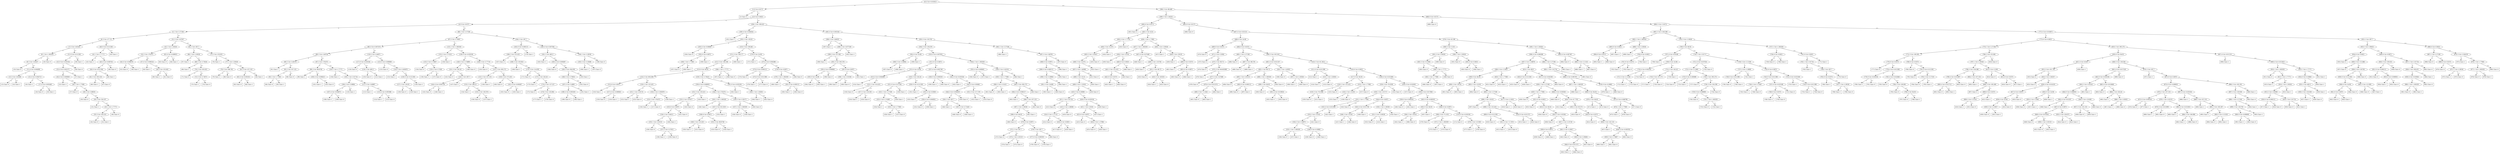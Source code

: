 digraph 1 {
    node [shape=ellipse]
    node [shape=ellipse]
    "(0) 4 Cut=0.010013" -> "(1) 6 Cut=0.0175" [label="<"]
    node [shape=ellipse]
    "(0) 4 Cut=0.010013" -> "(398) 3 Cut=88.489" [label=">="]
    node [shape=box]
    "(1) 6 Cut=0.0175" -> "(2) Class=0 " [label="<"]
    node [shape=ellipse]
    "(1) 6 Cut=0.0175" -> "(3) 6 Cut=0.0625" [label=">="]
    node [shape=ellipse]
    "(3) 6 Cut=0.0625" -> "(4) 6 Cut=0.0375" [label="<"]
    node [shape=ellipse]
    "(3) 6 Cut=0.0625" -> "(199) 2 Cut=209.425" [label=">="]
    node [shape=ellipse]
    "(4) 6 Cut=0.0375" -> "(5) 1 Cut=2.27106" [label="<"]
    node [shape=ellipse]
    "(4) 6 Cut=0.0375" -> "(86) 1 Cut=2.27106" [label=">="]
    node [shape=ellipse]
    "(5) 1 Cut=2.27106" -> "(6) 3 Cut=277.74" [label="<"]
    node [shape=ellipse]
    "(5) 1 Cut=2.27106" -> "(51) 5 Cut=3.67937" [label=">="]
    node [shape=ellipse]
    "(6) 3 Cut=277.74" -> "(7) 5 Cut=3.82542" [label="<"]
    node [shape=ellipse]
    "(6) 3 Cut=277.74" -> "(40) 0 Cut=0.511283" [label=">="]
    node [shape=ellipse]
    "(7) 5 Cut=3.82542" -> "(8) 1 Cut=1.382029" [label="<"]
    node [shape=ellipse]
    "(7) 5 Cut=3.82542" -> "(21) 0 Cut=0.511283" [label=">="]
    node [shape=ellipse]
    "(8) 1 Cut=1.382029" -> "(9) 5 Cut=3.63437" [label="<"]
    node [shape=box]
    "(8) 1 Cut=1.382029" -> "(20) Class=0 " [label=">="]
    node [shape=box]
    "(9) 5 Cut=3.63437" -> "(10) Class=0 " [label="<"]
    node [shape=ellipse]
    "(9) 5 Cut=3.63437" -> "(11) 4 Cut=0.004008" [label=">="]
    node [shape=ellipse]
    "(11) 4 Cut=0.004008" -> "(12) 5 Cut=3.81008" [label="<"]
    node [shape=ellipse]
    "(11) 4 Cut=0.004008" -> "(15) 4 Cut=0.004713" [label=">="]
    node [shape=box]
    "(12) 5 Cut=3.81008" -> "(13) Class=0 " [label="<"]
    node [shape=box]
    "(12) 5 Cut=3.81008" -> "(14) Class=1 " [label=">="]
    node [shape=box]
    "(15) 4 Cut=0.004713" -> "(16) Class=1 " [label="<"]
    node [shape=ellipse]
    "(15) 4 Cut=0.004713" -> "(17) 4 Cut=0.005449" [label=">="]
    node [shape=box]
    "(17) 4 Cut=0.005449" -> "(18) Class=0 " [label="<"]
    node [shape=box]
    "(17) 4 Cut=0.005449" -> "(19) Class=1 " [label=">="]
    node [shape=ellipse]
    "(21) 0 Cut=0.511283" -> "(22) 0 Cut=0.020104" [label="<"]
    node [shape=box]
    "(21) 0 Cut=0.511283" -> "(39) Class=1 " [label=">="]
    node [shape=ellipse]
    "(22) 0 Cut=0.020104" -> "(23) 4 Cut=0.001371" [label="<"]
    node [shape=box]
    "(22) 0 Cut=0.020104" -> "(38) Class=0 " [label=">="]
    node [shape=ellipse]
    "(23) 4 Cut=0.001371" -> "(24) 4 Cut=0.000859" [label="<"]
    node [shape=box]
    "(23) 4 Cut=0.001371" -> "(37) Class=1 " [label=">="]
    node [shape=box]
    "(24) 4 Cut=0.000859" -> "(25) Class=1 " [label="<"]
    node [shape=ellipse]
    "(24) 4 Cut=0.000859" -> "(26) 1 Cut=1.77085" [label=">="]
    node [shape=box]
    "(26) 1 Cut=1.77085" -> "(27) Class=0 " [label="<"]
    node [shape=ellipse]
    "(26) 1 Cut=1.77085" -> "(28) 5 Cut=3.86035" [label=">="]
    node [shape=box]
    "(28) 5 Cut=3.86035" -> "(29) Class=0 " [label="<"]
    node [shape=ellipse]
    "(28) 5 Cut=3.86035" -> "(30) 3 Cut=234.197" [label=">="]
    node [shape=box]
    "(30) 3 Cut=234.197" -> "(31) Class=1 " [label="<"]
    node [shape=ellipse]
    "(30) 3 Cut=234.197" -> "(32) 1 Cut=1.77771" [label=">="]
    node [shape=ellipse]
    "(32) 1 Cut=1.77771" -> "(33) 3 Cut=243.553" [label="<"]
    node [shape=box]
    "(32) 1 Cut=1.77771" -> "(36) Class=0 " [label=">="]
    node [shape=box]
    "(33) 3 Cut=243.553" -> "(34) Class=0 " [label="<"]
    node [shape=box]
    "(33) 3 Cut=243.553" -> "(35) Class=1 " [label=">="]
    node [shape=ellipse]
    "(40) 0 Cut=0.511283" -> "(41) 1 Cut=1.77771" [label="<"]
    node [shape=box]
    "(40) 0 Cut=0.511283" -> "(50) Class=1 " [label=">="]
    node [shape=box]
    "(41) 1 Cut=1.77771" -> "(42) Class=1 " [label="<"]
    node [shape=ellipse]
    "(41) 1 Cut=1.77771" -> "(43) 4 Cut=0.000742" [label=">="]
    node [shape=ellipse]
    "(43) 4 Cut=0.000742" -> "(44) 0 Cut=0.011284" [label="<"]
    node [shape=box]
    "(43) 4 Cut=0.000742" -> "(49) Class=0 " [label=">="]
    node [shape=ellipse]
    "(44) 0 Cut=0.011284" -> "(45) 3 Cut=305.518" [label="<"]
    node [shape=box]
    "(44) 0 Cut=0.011284" -> "(48) Class=1 " [label=">="]
    node [shape=box]
    "(45) 3 Cut=305.518" -> "(46) Class=1 " [label="<"]
    node [shape=box]
    "(45) 3 Cut=305.518" -> "(47) Class=0 " [label=">="]
    node [shape=ellipse]
    "(51) 5 Cut=3.67937" -> "(52) 1 Cut=2.28556" [label="<"]
    node [shape=ellipse]
    "(51) 5 Cut=3.67937" -> "(65) 2 Cut=287.7" [label=">="]
    node [shape=ellipse]
    "(52) 1 Cut=2.28556" -> "(53) 2 Cut=178.675" [label="<"]
    node [shape=ellipse]
    "(52) 1 Cut=2.28556" -> "(62) 4 Cut=0.009923" [label=">="]
    node [shape=ellipse]
    "(53) 2 Cut=178.675" -> "(54) 4 Cut=0.008076" [label="<"]
    node [shape=ellipse]
    "(53) 2 Cut=178.675" -> "(57) 4 Cut=0.006524" [label=">="]
    node [shape=box]
    "(54) 4 Cut=0.008076" -> "(55) Class=0 " [label="<"]
    node [shape=box]
    "(54) 4 Cut=0.008076" -> "(56) Class=1 " [label=">="]
    node [shape=box]
    "(57) 4 Cut=0.006524" -> "(58) Class=1 " [label="<"]
    node [shape=ellipse]
    "(57) 4 Cut=0.006524" -> "(59) 3 Cut=253.642" [label=">="]
    node [shape=box]
    "(59) 3 Cut=253.642" -> "(60) Class=1 " [label="<"]
    node [shape=box]
    "(59) 3 Cut=253.642" -> "(61) Class=0 " [label=">="]
    node [shape=box]
    "(62) 4 Cut=0.009923" -> "(63) Class=0 " [label="<"]
    node [shape=box]
    "(62) 4 Cut=0.009923" -> "(64) Class=1 " [label=">="]
    node [shape=ellipse]
    "(65) 2 Cut=287.7" -> "(66) 1 Cut=2.28556" [label="<"]
    node [shape=ellipse]
    "(65) 2 Cut=287.7" -> "(75) 3 Cut=219.925" [label=">="]
    node [shape=box]
    "(66) 1 Cut=2.28556" -> "(67) Class=1 " [label="<"]
    node [shape=ellipse]
    "(66) 1 Cut=2.28556" -> "(68) 5 Cut=3.70434" [label=">="]
    node [shape=box]
    "(68) 5 Cut=3.70434" -> "(69) Class=1 " [label="<"]
    node [shape=ellipse]
    "(68) 5 Cut=3.70434" -> "(70) 2 Cut=202.625" [label=">="]
    node [shape=box]
    "(70) 2 Cut=202.625" -> "(71) Class=0 " [label="<"]
    node [shape=ellipse]
    "(70) 2 Cut=202.625" -> "(72) 5 Cut=3.74072" [label=">="]
    node [shape=box]
    "(72) 5 Cut=3.74072" -> "(73) Class=1 " [label="<"]
    node [shape=box]
    "(72) 5 Cut=3.74072" -> "(74) Class=0 " [label=">="]
    node [shape=box]
    "(75) 3 Cut=219.925" -> "(76) Class=1 " [label="<"]
    node [shape=ellipse]
    "(75) 3 Cut=219.925" -> "(77) 1 Cut=2.28556" [label=">="]
    node [shape=ellipse]
    "(77) 1 Cut=2.28556" -> "(78) 3 Cut=286.763" [label="<"]
    node [shape=ellipse]
    "(77) 1 Cut=2.28556" -> "(81) 3 Cut=237.219" [label=">="]
    node [shape=box]
    "(78) 3 Cut=286.763" -> "(79) Class=1 " [label="<"]
    node [shape=box]
    "(78) 3 Cut=286.763" -> "(80) Class=0 " [label=">="]
    node [shape=ellipse]
    "(81) 3 Cut=237.219" -> "(82) 4 Cut=0.001612" [label="<"]
    node [shape=box]
    "(81) 3 Cut=237.219" -> "(85) Class=1 " [label=">="]
    node [shape=box]
    "(82) 4 Cut=0.001612" -> "(83) Class=0 " [label="<"]
    node [shape=box]
    "(82) 4 Cut=0.001612" -> "(84) Class=1 " [label=">="]
    node [shape=ellipse]
    "(86) 1 Cut=2.27106" -> "(87) 5 Cut=3.70097" [label="<"]
    node [shape=ellipse]
    "(86) 1 Cut=2.27106" -> "(164) 2 Cut=287.7" [label=">="]
    node [shape=ellipse]
    "(87) 5 Cut=3.70097" -> "(88) 4 Cut=0.007474" [label="<"]
    node [shape=ellipse]
    "(87) 5 Cut=3.70097" -> "(131) 1 Cut=1.382029" [label=">="]
    node [shape=ellipse]
    "(88) 4 Cut=0.007474" -> "(89) 5 Cut=3.49738" [label="<"]
    node [shape=ellipse]
    "(88) 4 Cut=0.007474" -> "(116) 5 Cut=3.44971" [label=">="]
    node [shape=ellipse]
    "(89) 5 Cut=3.49738" -> "(90) 5 Cut=3.40374" [label="<"]
    node [shape=ellipse]
    "(89) 5 Cut=3.49738" -> "(97) 2 Cut=178.675" [label=">="]
    node [shape=box]
    "(90) 5 Cut=3.40374" -> "(91) Class=1 " [label="<"]
    node [shape=ellipse]
    "(90) 5 Cut=3.40374" -> "(92) 2 Cut=337.225" [label=">="]
    node [shape=ellipse]
    "(92) 2 Cut=337.225" -> "(93) 1 Cut=1.77085" [label="<"]
    node [shape=box]
    "(92) 2 Cut=337.225" -> "(96) Class=0 " [label=">="]
    node [shape=box]
    "(93) 1 Cut=1.77085" -> "(94) Class=0 " [label="<"]
    node [shape=box]
    "(93) 1 Cut=1.77085" -> "(95) Class=1 " [label=">="]
    node [shape=ellipse]
    "(97) 2 Cut=178.675" -> "(98) 3 Cut=86.8758" [label="<"]
    node [shape=ellipse]
    "(97) 2 Cut=178.675" -> "(103) 1 Cut=1.77771" [label=">="]
    node [shape=box]
    "(98) 3 Cut=86.8758" -> "(99) Class=1 " [label="<"]
    node [shape=ellipse]
    "(98) 3 Cut=86.8758" -> "(100) 4 Cut=0.006412" [label=">="]
    node [shape=box]
    "(100) 4 Cut=0.006412" -> "(101) Class=1 " [label="<"]
    node [shape=box]
    "(100) 4 Cut=0.006412" -> "(102) Class=0 " [label=">="]
    node [shape=box]
    "(103) 1 Cut=1.77771" -> "(104) Class=1 " [label="<"]
    node [shape=ellipse]
    "(103) 1 Cut=1.77771" -> "(105) 1 Cut=2.01724" [label=">="]
    node [shape=ellipse]
    "(105) 1 Cut=2.01724" -> "(106) 5 Cut=3.59894" [label="<"]
    node [shape=ellipse]
    "(105) 1 Cut=2.01724" -> "(111) 5 Cut=3.60897" [label=">="]
    node [shape=ellipse]
    "(106) 5 Cut=3.59894" -> "(107) 4 Cut=0.004872" [label="<"]
    node [shape=box]
    "(106) 5 Cut=3.59894" -> "(110) Class=1 " [label=">="]
    node [shape=box]
    "(107) 4 Cut=0.004872" -> "(108) Class=1 " [label="<"]
    node [shape=box]
    "(107) 4 Cut=0.004872" -> "(109) Class=0 " [label=">="]
    node [shape=box]
    "(111) 5 Cut=3.60897" -> "(112) Class=1 " [label="<"]
    node [shape=ellipse]
    "(111) 5 Cut=3.60897" -> "(113) 4 Cut=0.003366" [label=">="]
    node [shape=box]
    "(113) 4 Cut=0.003366" -> "(114) Class=1 " [label="<"]
    node [shape=box]
    "(113) 4 Cut=0.003366" -> "(115) Class=0 " [label=">="]
    node [shape=ellipse]
    "(116) 5 Cut=3.44971" -> "(117) 0 Cut=0.020104" [label="<"]
    node [shape=ellipse]
    "(116) 5 Cut=3.44971" -> "(122) 0 Cut=0.008909" [label=">="]
    node [shape=box]
    "(117) 0 Cut=0.020104" -> "(118) Class=0 " [label="<"]
    node [shape=ellipse]
    "(117) 0 Cut=0.020104" -> "(119) 2 Cut=463.3" [label=">="]
    node [shape=box]
    "(119) 2 Cut=463.3" -> "(120) Class=0 " [label="<"]
    node [shape=box]
    "(119) 2 Cut=463.3" -> "(121) Class=1 " [label=">="]
    node [shape=box]
    "(122) 0 Cut=0.008909" -> "(123) Class=0 " [label="<"]
    node [shape=ellipse]
    "(122) 0 Cut=0.008909" -> "(124) 5 Cut=3.583879" [label=">="]
    node [shape=box]
    "(124) 5 Cut=3.583879" -> "(125) Class=1 " [label="<"]
    node [shape=ellipse]
    "(124) 5 Cut=3.583879" -> "(126) 0 Cut=0.511283" [label=">="]
    node [shape=ellipse]
    "(126) 0 Cut=0.511283" -> "(127) 2 Cut=130.05" [label="<"]
    node [shape=box]
    "(126) 0 Cut=0.511283" -> "(130) Class=1 " [label=">="]
    node [shape=box]
    "(127) 2 Cut=130.05" -> "(128) Class=0 " [label="<"]
    node [shape=box]
    "(127) 2 Cut=130.05" -> "(129) Class=1 " [label=">="]
    node [shape=ellipse]
    "(131) 1 Cut=1.382029" -> "(132) 5 Cut=3.75252" [label="<"]
    node [shape=ellipse]
    "(131) 1 Cut=1.382029" -> "(139) 0 Cut=0.020104" [label=">="]
    node [shape=ellipse]
    "(132) 5 Cut=3.75252" -> "(133) 5 Cut=3.70607" [label="<"]
    node [shape=box]
    "(132) 5 Cut=3.75252" -> "(138) Class=1 " [label=">="]
    node [shape=box]
    "(133) 5 Cut=3.70607" -> "(134) Class=0 " [label="<"]
    node [shape=ellipse]
    "(133) 5 Cut=3.70607" -> "(135) 5 Cut=3.7438" [label=">="]
    node [shape=box]
    "(135) 5 Cut=3.7438" -> "(136) Class=1 " [label="<"]
    node [shape=box]
    "(135) 5 Cut=3.7438" -> "(137) Class=0 " [label=">="]
    node [shape=ellipse]
    "(139) 0 Cut=0.020104" -> "(140) 5 Cut=3.74699" [label="<"]
    node [shape=ellipse]
    "(139) 0 Cut=0.020104" -> "(149) 5 Cut=3.77719" [label=">="]
    node [shape=ellipse]
    "(140) 5 Cut=3.74699" -> "(141) 2 Cut=245.45" [label="<"]
    node [shape=box]
    "(140) 5 Cut=3.74699" -> "(148) Class=0 " [label=">="]
    node [shape=box]
    "(141) 2 Cut=245.45" -> "(142) Class=0 " [label="<"]
    node [shape=ellipse]
    "(141) 2 Cut=245.45" -> "(143) 2 Cut=287.7" [label=">="]
    node [shape=ellipse]
    "(143) 2 Cut=287.7" -> "(144) 4 Cut=0.003739" [label="<"]
    node [shape=box]
    "(143) 2 Cut=287.7" -> "(147) Class=1 " [label=">="]
    node [shape=box]
    "(144) 4 Cut=0.003739" -> "(145) Class=0 " [label="<"]
    node [shape=box]
    "(144) 4 Cut=0.003739" -> "(146) Class=1 " [label=">="]
    node [shape=box]
    "(149) 5 Cut=3.77719" -> "(150) Class=0 " [label="<"]
    node [shape=ellipse]
    "(149) 5 Cut=3.77719" -> "(151) 2 Cut=395.275" [label=">="]
    node [shape=ellipse]
    "(151) 2 Cut=395.275" -> "(152) 2 Cut=337.225" [label="<"]
    node [shape=ellipse]
    "(151) 2 Cut=395.275" -> "(159) 3 Cut=272.435" [label=">="]
    node [shape=ellipse]
    "(152) 2 Cut=337.225" -> "(153) 2 Cut=268.25" [label="<"]
    node [shape=box]
    "(152) 2 Cut=337.225" -> "(158) Class=1 " [label=">="]
    node [shape=box]
    "(153) 2 Cut=268.25" -> "(154) Class=1 " [label="<"]
    node [shape=ellipse]
    "(153) 2 Cut=268.25" -> "(155) 3 Cut=182.974" [label=">="]
    node [shape=box]
    "(155) 3 Cut=182.974" -> "(156) Class=0 " [label="<"]
    node [shape=box]
    "(155) 3 Cut=182.974" -> "(157) Class=1 " [label=">="]
    node [shape=box]
    "(159) 3 Cut=272.435" -> "(160) Class=0 " [label="<"]
    node [shape=ellipse]
    "(159) 3 Cut=272.435" -> "(161) 4 Cut=0.000497" [label=">="]
    node [shape=box]
    "(161) 4 Cut=0.000497" -> "(162) Class=0 " [label="<"]
    node [shape=box]
    "(161) 4 Cut=0.000497" -> "(163) Class=1 " [label=">="]
    node [shape=ellipse]
    "(164) 2 Cut=287.7" -> "(165) 0 Cut=0.000115" [label="<"]
    node [shape=ellipse]
    "(164) 2 Cut=287.7" -> "(180) 4 Cut=0.007392" [label=">="]
    node [shape=ellipse]
    "(165) 0 Cut=0.000115" -> "(166) 2 Cut=152.425" [label="<"]
    node [shape=box]
    "(165) 0 Cut=0.000115" -> "(179) Class=1 " [label=">="]
    node [shape=box]
    "(166) 2 Cut=152.425" -> "(167) Class=0 " [label="<"]
    node [shape=ellipse]
    "(166) 2 Cut=152.425" -> "(168) 3 Cut=103.853" [label=">="]
    node [shape=box]
    "(168) 3 Cut=103.853" -> "(169) Class=1 " [label="<"]
    node [shape=ellipse]
    "(168) 3 Cut=103.853" -> "(170) 3 Cut=114.928" [label=">="]
    node [shape=box]
    "(170) 3 Cut=114.928" -> "(171) Class=0 " [label="<"]
    node [shape=ellipse]
    "(170) 3 Cut=114.928" -> "(172) 2 Cut=245.45" [label=">="]
    node [shape=box]
    "(172) 2 Cut=245.45" -> "(173) Class=1 " [label="<"]
    node [shape=ellipse]
    "(172) 2 Cut=245.45" -> "(174) 3 Cut=137.557" [label=">="]
    node [shape=box]
    "(174) 3 Cut=137.557" -> "(175) Class=0 " [label="<"]
    node [shape=ellipse]
    "(174) 3 Cut=137.557" -> "(176) 3 Cut=145.804" [label=">="]
    node [shape=box]
    "(176) 3 Cut=145.804" -> "(177) Class=1 " [label="<"]
    node [shape=box]
    "(176) 3 Cut=145.804" -> "(178) Class=0 " [label=">="]
    node [shape=ellipse]
    "(180) 4 Cut=0.007392" -> "(181) 2 Cut=463.3" [label="<"]
    node [shape=ellipse]
    "(180) 4 Cut=0.007392" -> "(194) 1 Cut=2.28556" [label=">="]
    node [shape=box]
    "(181) 2 Cut=463.3" -> "(182) Class=1 " [label="<"]
    node [shape=ellipse]
    "(181) 2 Cut=463.3" -> "(183) 4 Cut=0.000497" [label=">="]
    node [shape=box]
    "(183) 4 Cut=0.000497" -> "(184) Class=0 " [label="<"]
    node [shape=ellipse]
    "(183) 4 Cut=0.000497" -> "(185) 3 Cut=264.036" [label=">="]
    node [shape=ellipse]
    "(185) 3 Cut=264.036" -> "(186) 5 Cut=3.76055" [label="<"]
    node [shape=box]
    "(185) 3 Cut=264.036" -> "(193) Class=1 " [label=">="]
    node [shape=ellipse]
    "(186) 5 Cut=3.76055" -> "(187) 5 Cut=3.4809" [label="<"]
    node [shape=box]
    "(186) 5 Cut=3.76055" -> "(192) Class=0 " [label=">="]
    node [shape=ellipse]
    "(187) 5 Cut=3.4809" -> "(188) 4 Cut=0.005503" [label="<"]
    node [shape=box]
    "(187) 5 Cut=3.4809" -> "(191) Class=1 " [label=">="]
    node [shape=box]
    "(188) 4 Cut=0.005503" -> "(189) Class=0 " [label="<"]
    node [shape=box]
    "(188) 4 Cut=0.005503" -> "(190) Class=1 " [label=">="]
    node [shape=ellipse]
    "(194) 1 Cut=2.28556" -> "(195) 5 Cut=3.18389" [label="<"]
    node [shape=box]
    "(194) 1 Cut=2.28556" -> "(198) Class=0 " [label=">="]
    node [shape=box]
    "(195) 5 Cut=3.18389" -> "(196) Class=1 " [label="<"]
    node [shape=box]
    "(195) 5 Cut=3.18389" -> "(197) Class=0 " [label=">="]
    node [shape=ellipse]
    "(199) 2 Cut=209.425" -> "(200) 4 Cut=0.004054" [label="<"]
    node [shape=ellipse]
    "(199) 2 Cut=209.425" -> "(285) 4 Cut=0.002545" [label=">="]
    node [shape=box]
    "(200) 4 Cut=0.004054" -> "(201) Class=1 " [label="<"]
    node [shape=ellipse]
    "(200) 4 Cut=0.004054" -> "(202) 2 Cut=130.05" [label=">="]
    node [shape=ellipse]
    "(202) 2 Cut=130.05" -> "(203) 4 Cut=0.00809" [label="<"]
    node [shape=ellipse]
    "(202) 2 Cut=130.05" -> "(210) 3 Cut=109.461" [label=">="]
    node [shape=box]
    "(203) 4 Cut=0.00809" -> "(204) Class=0 " [label="<"]
    node [shape=ellipse]
    "(203) 4 Cut=0.00809" -> "(205) 6 Cut=0.0875" [label=">="]
    node [shape=ellipse]
    "(205) 6 Cut=0.0875" -> "(206) 1 Cut=1.77092" [label="<"]
    node [shape=box]
    "(205) 6 Cut=0.0875" -> "(209) Class=1 " [label=">="]
    node [shape=box]
    "(206) 1 Cut=1.77092" -> "(207) Class=0 " [label="<"]
    node [shape=box]
    "(206) 1 Cut=1.77092" -> "(208) Class=1 " [label=">="]
    node [shape=ellipse]
    "(210) 3 Cut=109.461" -> "(211) 3 Cut=108.177" [label="<"]
    node [shape=ellipse]
    "(210) 3 Cut=109.461" -> "(270) 0 Cut=2e-06" [label=">="]
    node [shape=ellipse]
    "(211) 3 Cut=108.177" -> "(212) 3 Cut=106.166" [label="<"]
    node [shape=box]
    "(211) 3 Cut=108.177" -> "(269) Class=1 " [label=">="]
    node [shape=ellipse]
    "(212) 3 Cut=106.166" -> "(213) 0 Cut=9e-05" [label="<"]
    node [shape=ellipse]
    "(212) 3 Cut=106.166" -> "(266) 1 Cut=1.77771" [label=">="]
    node [shape=ellipse]
    "(213) 0 Cut=9e-05" -> "(214) 3 Cut=89.4169" [label="<"]
    node [shape=ellipse]
    "(213) 0 Cut=9e-05" -> "(229) 5 Cut=3.70423" [label=">="]
    node [shape=ellipse]
    "(214) 3 Cut=89.4169" -> "(215) 6 Cut=0.0875" [label="<"]
    node [shape=ellipse]
    "(214) 3 Cut=89.4169" -> "(220) 2 Cut=152.425" [label=">="]
    node [shape=box]
    "(215) 6 Cut=0.0875" -> "(216) Class=1 " [label="<"]
    node [shape=ellipse]
    "(215) 6 Cut=0.0875" -> "(217) 4 Cut=0.006943" [label=">="]
    node [shape=box]
    "(217) 4 Cut=0.006943" -> "(218) Class=0 " [label="<"]
    node [shape=box]
    "(217) 4 Cut=0.006943" -> "(219) Class=1 " [label=">="]
    node [shape=ellipse]
    "(220) 2 Cut=152.425" -> "(221) 1 Cut=2.03174" [label="<"]
    node [shape=ellipse]
    "(220) 2 Cut=152.425" -> "(224) 5 Cut=3.583879" [label=">="]
    node [shape=box]
    "(221) 1 Cut=2.03174" -> "(222) Class=1 " [label="<"]
    node [shape=box]
    "(221) 1 Cut=2.03174" -> "(223) Class=0 " [label=">="]
    node [shape=ellipse]
    "(224) 5 Cut=3.583879" -> "(225) 2 Cut=178.675" [label="<"]
    node [shape=box]
    "(224) 5 Cut=3.583879" -> "(228) Class=1 " [label=">="]
    node [shape=box]
    "(225) 2 Cut=178.675" -> "(226) Class=1 " [label="<"]
    node [shape=box]
    "(225) 2 Cut=178.675" -> "(227) Class=0 " [label=">="]
    node [shape=ellipse]
    "(229) 5 Cut=3.70423" -> "(230) 0 Cut=0.008935" [label="<"]
    node [shape=ellipse]
    "(229) 5 Cut=3.70423" -> "(261) 0 Cut=0.020104" [label=">="]
    node [shape=ellipse]
    "(230) 0 Cut=0.008935" -> "(231) 3 Cut=103.415" [label="<"]
    node [shape=ellipse]
    "(230) 0 Cut=0.008935" -> "(244) 2 Cut=178.675" [label=">="]
    node [shape=ellipse]
    "(231) 3 Cut=103.415" -> "(232) 5 Cut=3.67677" [label="<"]
    node [shape=box]
    "(231) 3 Cut=103.415" -> "(243) Class=1 " [label=">="]
    node [shape=ellipse]
    "(232) 5 Cut=3.67677" -> "(233) 6 Cut=0.0875" [label="<"]
    node [shape=box]
    "(232) 5 Cut=3.67677" -> "(242) Class=0 " [label=">="]
    node [shape=ellipse]
    "(233) 6 Cut=0.0875" -> "(234) 5 Cut=3.64511" [label="<"]
    node [shape=box]
    "(233) 6 Cut=0.0875" -> "(241) Class=0 " [label=">="]
    node [shape=ellipse]
    "(234) 5 Cut=3.64511" -> "(235) 1 Cut=2.03153" [label="<"]
    node [shape=box]
    "(234) 5 Cut=3.64511" -> "(240) Class=1 " [label=">="]
    node [shape=box]
    "(235) 1 Cut=2.03153" -> "(236) Class=0 " [label="<"]
    node [shape=ellipse]
    "(235) 1 Cut=2.03153" -> "(237) 5 Cut=3.57615" [label=">="]
    node [shape=box]
    "(237) 5 Cut=3.57615" -> "(238) Class=1 " [label="<"]
    node [shape=box]
    "(237) 5 Cut=3.57615" -> "(239) Class=0 " [label=">="]
    node [shape=ellipse]
    "(244) 2 Cut=178.675" -> "(245) 1 Cut=1.382029" [label="<"]
    node [shape=ellipse]
    "(244) 2 Cut=178.675" -> "(256) 5 Cut=3.59172" [label=">="]
    node [shape=box]
    "(245) 1 Cut=1.382029" -> "(246) Class=1 " [label="<"]
    node [shape=ellipse]
    "(245) 1 Cut=1.382029" -> "(247) 3 Cut=92.5319" [label=">="]
    node [shape=ellipse]
    "(247) 3 Cut=92.5319" -> "(248) 6 Cut=0.0875" [label="<"]
    node [shape=box]
    "(247) 3 Cut=92.5319" -> "(255) Class=1 " [label=">="]
    node [shape=ellipse]
    "(248) 6 Cut=0.0875" -> "(249) 2 Cut=152.425" [label="<"]
    node [shape=ellipse]
    "(248) 6 Cut=0.0875" -> "(252) 3 Cut=86.8758" [label=">="]
    node [shape=box]
    "(249) 2 Cut=152.425" -> "(250) Class=1 " [label="<"]
    node [shape=box]
    "(249) 2 Cut=152.425" -> "(251) Class=0 " [label=">="]
    node [shape=box]
    "(252) 3 Cut=86.8758" -> "(253) Class=0 " [label="<"]
    node [shape=box]
    "(252) 3 Cut=86.8758" -> "(254) Class=1 " [label=">="]
    node [shape=ellipse]
    "(256) 5 Cut=3.59172" -> "(257) 1 Cut=1.382029" [label="<"]
    node [shape=box]
    "(256) 5 Cut=3.59172" -> "(260) Class=0 " [label=">="]
    node [shape=box]
    "(257) 1 Cut=1.382029" -> "(258) Class=0 " [label="<"]
    node [shape=box]
    "(257) 1 Cut=1.382029" -> "(259) Class=1 " [label=">="]
    node [shape=box]
    "(261) 0 Cut=0.020104" -> "(262) Class=1 " [label="<"]
    node [shape=ellipse]
    "(261) 0 Cut=0.020104" -> "(263) 1 Cut=1.62835" [label=">="]
    node [shape=box]
    "(263) 1 Cut=1.62835" -> "(264) Class=1 " [label="<"]
    node [shape=box]
    "(263) 1 Cut=1.62835" -> "(265) Class=0 " [label=">="]
    node [shape=box]
    "(266) 1 Cut=1.77771" -> "(267) Class=1 " [label="<"]
    node [shape=box]
    "(266) 1 Cut=1.77771" -> "(268) Class=0 " [label=">="]
    node [shape=box]
    "(270) 0 Cut=2e-06" -> "(271) Class=1 " [label="<"]
    node [shape=ellipse]
    "(270) 0 Cut=2e-06" -> "(272) 4 Cut=0.004388" [label=">="]
    node [shape=ellipse]
    "(272) 4 Cut=0.004388" -> "(273) 0 Cut=0.000115" [label="<"]
    node [shape=ellipse]
    "(272) 4 Cut=0.004388" -> "(278) 6 Cut=0.0875" [label=">="]
    node [shape=box]
    "(273) 0 Cut=0.000115" -> "(274) Class=0 " [label="<"]
    node [shape=ellipse]
    "(273) 0 Cut=0.000115" -> "(275) 0 Cut=0.011398" [label=">="]
    node [shape=box]
    "(275) 0 Cut=0.011398" -> "(276) Class=1 " [label="<"]
    node [shape=box]
    "(275) 0 Cut=0.011398" -> "(277) Class=0 " [label=">="]
    node [shape=ellipse]
    "(278) 6 Cut=0.0875" -> "(279) 1 Cut=1.382029" [label="<"]
    node [shape=box]
    "(278) 6 Cut=0.0875" -> "(284) Class=0 " [label=">="]
    node [shape=box]
    "(279) 1 Cut=1.382029" -> "(280) Class=1 " [label="<"]
    node [shape=ellipse]
    "(279) 1 Cut=1.382029" -> "(281) 0 Cut=0.000115" [label=">="]
    node [shape=box]
    "(281) 0 Cut=0.000115" -> "(282) Class=1 " [label="<"]
    node [shape=box]
    "(281) 0 Cut=0.000115" -> "(283) Class=0 " [label=">="]
    node [shape=ellipse]
    "(285) 4 Cut=0.002545" -> "(286) 5 Cut=3.86203" [label="<"]
    node [shape=ellipse]
    "(285) 4 Cut=0.002545" -> "(303) 3 Cut=218.762" [label=">="]
    node [shape=box]
    "(286) 5 Cut=3.86203" -> "(287) Class=1 " [label="<"]
    node [shape=ellipse]
    "(286) 5 Cut=3.86203" -> "(288) 5 Cut=3.877539" [label=">="]
    node [shape=ellipse]
    "(288) 5 Cut=3.877539" -> "(289) 3 Cut=237.062" [label="<"]
    node [shape=box]
    "(288) 5 Cut=3.877539" -> "(302) Class=1 " [label=">="]
    node [shape=box]
    "(289) 3 Cut=237.062" -> "(290) Class=1 " [label="<"]
    node [shape=ellipse]
    "(289) 3 Cut=237.062" -> "(291) 3 Cut=263.576" [label=">="]
    node [shape=ellipse]
    "(291) 3 Cut=263.576" -> "(292) 0 Cut=0.008909" [label="<"]
    node [shape=ellipse]
    "(291) 3 Cut=263.576" -> "(297) 6 Cut=0.0875" [label=">="]
    node [shape=ellipse]
    "(292) 0 Cut=0.008909" -> "(293) 0 Cut=2e-06" [label="<"]
    node [shape=box]
    "(292) 0 Cut=0.008909" -> "(296) Class=0 " [label=">="]
    node [shape=box]
    "(293) 0 Cut=2e-06" -> "(294) Class=0 " [label="<"]
    node [shape=box]
    "(293) 0 Cut=2e-06" -> "(295) Class=1 " [label=">="]
    node [shape=ellipse]
    "(297) 6 Cut=0.0875" -> "(298) 1 Cut=2.01038" [label="<"]
    node [shape=box]
    "(297) 6 Cut=0.0875" -> "(301) Class=1 " [label=">="]
    node [shape=box]
    "(298) 1 Cut=2.01038" -> "(299) Class=1 " [label="<"]
    node [shape=box]
    "(298) 1 Cut=2.01038" -> "(300) Class=0 " [label=">="]
    node [shape=ellipse]
    "(303) 3 Cut=218.762" -> "(304) 3 Cut=126.479" [label="<"]
    node [shape=ellipse]
    "(303) 3 Cut=218.762" -> "(385) 1 Cut=2.27106" [label=">="]
    node [shape=ellipse]
    "(304) 3 Cut=126.479" -> "(305) 0 Cut=2e-06" [label="<"]
    node [shape=ellipse]
    "(304) 3 Cut=126.479" -> "(310) 4 Cut=0.007955" [label=">="]
    node [shape=ellipse]
    "(305) 0 Cut=2e-06" -> "(306) 5 Cut=3.59904" [label="<"]
    node [shape=box]
    "(305) 0 Cut=2e-06" -> "(309) Class=1 " [label=">="]
    node [shape=box]
    "(306) 5 Cut=3.59904" -> "(307) Class=0 " [label="<"]
    node [shape=box]
    "(306) 5 Cut=3.59904" -> "(308) Class=1 " [label=">="]
    node [shape=ellipse]
    "(310) 4 Cut=0.007955" -> "(311) 6 Cut=0.0875" [label="<"]
    node [shape=ellipse]
    "(310) 4 Cut=0.007955" -> "(354) 1 Cut=1.382029" [label=">="]
    node [shape=ellipse]
    "(311) 6 Cut=0.0875" -> "(312) 0 Cut=2e-06" [label="<"]
    node [shape=ellipse]
    "(311) 6 Cut=0.0875" -> "(337) 4 Cut=0.002748" [label=">="]
    node [shape=ellipse]
    "(312) 0 Cut=2e-06" -> "(313) 4 Cut=0.004008" [label="<"]
    node [shape=ellipse]
    "(312) 0 Cut=2e-06" -> "(320) 2 Cut=245.45" [label=">="]
    node [shape=box]
    "(313) 4 Cut=0.004008" -> "(314) Class=1 " [label="<"]
    node [shape=ellipse]
    "(313) 4 Cut=0.004008" -> "(315) 2 Cut=314.425" [label=">="]
    node [shape=box]
    "(315) 2 Cut=314.425" -> "(316) Class=0 " [label="<"]
    node [shape=ellipse]
    "(315) 2 Cut=314.425" -> "(317) 3 Cut=218.203" [label=">="]
    node [shape=box]
    "(317) 3 Cut=218.203" -> "(318) Class=1 " [label="<"]
    node [shape=box]
    "(317) 3 Cut=218.203" -> "(319) Class=0 " [label=">="]
    node [shape=ellipse]
    "(320) 2 Cut=245.45" -> "(321) 0 Cut=0.511283" [label="<"]
    node [shape=ellipse]
    "(320) 2 Cut=245.45" -> "(330) 0 Cut=0.511283" [label=">="]
    node [shape=ellipse]
    "(321) 0 Cut=0.511283" -> "(322) 1 Cut=2.27106" [label="<"]
    node [shape=box]
    "(321) 0 Cut=0.511283" -> "(329) Class=1 " [label=">="]
    node [shape=ellipse]
    "(322) 1 Cut=2.27106" -> "(323) 5 Cut=3.74369" [label="<"]
    node [shape=box]
    "(322) 1 Cut=2.27106" -> "(328) Class=1 " [label=">="]
    node [shape=box]
    "(323) 5 Cut=3.74369" -> "(324) Class=1 " [label="<"]
    node [shape=ellipse]
    "(323) 5 Cut=3.74369" -> "(325) 1 Cut=1.77085" [label=">="]
    node [shape=box]
    "(325) 1 Cut=1.77085" -> "(326) Class=1 " [label="<"]
    node [shape=box]
    "(325) 1 Cut=1.77085" -> "(327) Class=0 " [label=">="]
    node [shape=box]
    "(330) 0 Cut=0.511283" -> "(331) Class=1 " [label="<"]
    node [shape=ellipse]
    "(330) 0 Cut=0.511283" -> "(332) 4 Cut=0.0038" [label=">="]
    node [shape=box]
    "(332) 4 Cut=0.0038" -> "(333) Class=1 " [label="<"]
    node [shape=ellipse]
    "(332) 4 Cut=0.0038" -> "(334) 4 Cut=0.004924" [label=">="]
    node [shape=box]
    "(334) 4 Cut=0.004924" -> "(335) Class=0 " [label="<"]
    node [shape=box]
    "(334) 4 Cut=0.004924" -> "(336) Class=1 " [label=">="]
    node [shape=ellipse]
    "(337) 4 Cut=0.002748" -> "(338) 0 Cut=0.000203" [label="<"]
    node [shape=ellipse]
    "(337) 4 Cut=0.002748" -> "(341) 0 Cut=0.020104" [label=">="]
    node [shape=box]
    "(338) 0 Cut=0.000203" -> "(339) Class=1 " [label="<"]
    node [shape=box]
    "(338) 0 Cut=0.000203" -> "(340) Class=0 " [label=">="]
    node [shape=box]
    "(341) 0 Cut=0.020104" -> "(342) Class=1 " [label="<"]
    node [shape=ellipse]
    "(341) 0 Cut=0.020104" -> "(343) 4 Cut=0.00465" [label=">="]
    node [shape=ellipse]
    "(343) 4 Cut=0.00465" -> "(344) 4 Cut=0.004029" [label="<"]
    node [shape=ellipse]
    "(343) 4 Cut=0.00465" -> "(351) 3 Cut=217.378" [label=">="]
    node [shape=ellipse]
    "(344) 4 Cut=0.004029" -> "(345) 2 Cut=287.7" [label="<"]
    node [shape=box]
    "(344) 4 Cut=0.004029" -> "(350) Class=0 " [label=">="]
    node [shape=box]
    "(345) 2 Cut=287.7" -> "(346) Class=1 " [label="<"]
    node [shape=ellipse]
    "(345) 2 Cut=287.7" -> "(347) 5 Cut=3.71443" [label=">="]
    node [shape=box]
    "(347) 5 Cut=3.71443" -> "(348) Class=0 " [label="<"]
    node [shape=box]
    "(347) 5 Cut=3.71443" -> "(349) Class=1 " [label=">="]
    node [shape=box]
    "(351) 3 Cut=217.378" -> "(352) Class=1 " [label="<"]
    node [shape=box]
    "(351) 3 Cut=217.378" -> "(353) Class=0 " [label=">="]
    node [shape=ellipse]
    "(354) 1 Cut=1.382029" -> "(355) 4 Cut=0.009401" [label="<"]
    node [shape=ellipse]
    "(354) 1 Cut=1.382029" -> "(358) 5 Cut=3.45524" [label=">="]
    node [shape=box]
    "(355) 4 Cut=0.009401" -> "(356) Class=0 " [label="<"]
    node [shape=box]
    "(355) 4 Cut=0.009401" -> "(357) Class=1 " [label=">="]
    node [shape=ellipse]
    "(358) 5 Cut=3.45524" -> "(359) 1 Cut=1.77085" [label="<"]
    node [shape=box]
    "(358) 5 Cut=3.45524" -> "(384) Class=1 " [label=">="]
    node [shape=ellipse]
    "(359) 1 Cut=1.77085" -> "(360) 5 Cut=3.31421" [label="<"]
    node [shape=ellipse]
    "(359) 1 Cut=1.77085" -> "(363) 2 Cut=395.275" [label=">="]
    node [shape=box]
    "(360) 5 Cut=3.31421" -> "(361) Class=0 " [label="<"]
    node [shape=box]
    "(360) 5 Cut=3.31421" -> "(362) Class=1 " [label=">="]
    node [shape=ellipse]
    "(363) 2 Cut=395.275" -> "(364) 4 Cut=0.008127" [label="<"]
    node [shape=box]
    "(363) 2 Cut=395.275" -> "(383) Class=1 " [label=">="]
    node [shape=box]
    "(364) 4 Cut=0.008127" -> "(365) Class=1 " [label="<"]
    node [shape=ellipse]
    "(364) 4 Cut=0.008127" -> "(366) 2 Cut=337.225" [label=">="]
    node [shape=ellipse]
    "(366) 2 Cut=337.225" -> "(367) 1 Cut=2.28556" [label="<"]
    node [shape=box]
    "(366) 2 Cut=337.225" -> "(382) Class=0 " [label=">="]
    node [shape=ellipse]
    "(367) 1 Cut=2.28556" -> "(368) 0 Cut=9e-05" [label="<"]
    node [shape=box]
    "(367) 1 Cut=2.28556" -> "(381) Class=1 " [label=">="]
    node [shape=box]
    "(368) 0 Cut=9e-05" -> "(369) Class=0 " [label="<"]
    node [shape=ellipse]
    "(368) 0 Cut=9e-05" -> "(370) 6 Cut=0.0875" [label=">="]
    node [shape=ellipse]
    "(370) 6 Cut=0.0875" -> "(371) 2 Cut=287.7" [label="<"]
    node [shape=ellipse]
    "(370) 6 Cut=0.0875" -> "(376) 2 Cut=287.7" [label=">="]
    node [shape=box]
    "(371) 2 Cut=287.7" -> "(372) Class=0 " [label="<"]
    node [shape=ellipse]
    "(371) 2 Cut=287.7" -> "(373) 1 Cut=2.03153" [label=">="]
    node [shape=box]
    "(373) 1 Cut=2.03153" -> "(374) Class=1 " [label="<"]
    node [shape=box]
    "(373) 1 Cut=2.03153" -> "(375) Class=0 " [label=">="]
    node [shape=ellipse]
    "(376) 2 Cut=287.7" -> "(377) 0 Cut=0.000203" [label="<"]
    node [shape=box]
    "(376) 2 Cut=287.7" -> "(380) Class=0 " [label=">="]
    node [shape=box]
    "(377) 0 Cut=0.000203" -> "(378) Class=0 " [label="<"]
    node [shape=box]
    "(377) 0 Cut=0.000203" -> "(379) Class=1 " [label=">="]
    node [shape=box]
    "(385) 1 Cut=2.27106" -> "(386) Class=1 " [label="<"]
    node [shape=ellipse]
    "(385) 1 Cut=2.27106" -> "(387) 5 Cut=3.68781" [label=">="]
    node [shape=ellipse]
    "(387) 5 Cut=3.68781" -> "(388) 6 Cut=0.0875" [label="<"]
    node [shape=box]
    "(387) 5 Cut=3.68781" -> "(397) Class=0 " [label=">="]
    node [shape=ellipse]
    "(388) 6 Cut=0.0875" -> "(389) 0 Cut=0.000115" [label="<"]
    node [shape=box]
    "(388) 6 Cut=0.0875" -> "(396) Class=1 " [label=">="]
    node [shape=ellipse]
    "(389) 0 Cut=0.000115" -> "(390) 5 Cut=3.58963" [label="<"]
    node [shape=box]
    "(389) 0 Cut=0.000115" -> "(395) Class=1 " [label=">="]
    node [shape=ellipse]
    "(390) 5 Cut=3.58963" -> "(391) 5 Cut=3.4436" [label="<"]
    node [shape=box]
    "(390) 5 Cut=3.58963" -> "(394) Class=1 " [label=">="]
    node [shape=box]
    "(391) 5 Cut=3.4436" -> "(392) Class=1 " [label="<"]
    node [shape=box]
    "(391) 5 Cut=3.4436" -> "(393) Class=0 " [label=">="]
    node [shape=ellipse]
    "(398) 3 Cut=88.489" -> "(399) 5 Cut=1.94353" [label="<"]
    node [shape=ellipse]
    "(398) 3 Cut=88.489" -> "(688) 6 Cut=0.0175" [label=">="]
    node [shape=ellipse]
    "(399) 5 Cut=1.94353" -> "(400) 6 Cut=0.0175" [label="<"]
    node [shape=ellipse]
    "(399) 5 Cut=1.94353" -> "(465) 6 Cut=0.0175" [label=">="]
    node [shape=box]
    "(400) 6 Cut=0.0175" -> "(401) Class=0 " [label="<"]
    node [shape=ellipse]
    "(400) 6 Cut=0.0175" -> "(402) 2 Cut=42.8" [label=">="]
    node [shape=ellipse]
    "(402) 2 Cut=42.8" -> "(403) 5 Cut=1.77745" [label="<"]
    node [shape=ellipse]
    "(402) 2 Cut=42.8" -> "(436) 1 Cut=1.77085" [label=">="]
    node [shape=ellipse]
    "(403) 5 Cut=1.77745" -> "(404) 2 Cut=22.675" [label="<"]
    node [shape=box]
    "(403) 5 Cut=1.77745" -> "(435) Class=0 " [label=">="]
    node [shape=ellipse]
    "(404) 2 Cut=22.675" -> "(405) 5 Cut=1.61837" [label="<"]
    node [shape=box]
    "(404) 2 Cut=22.675" -> "(434) Class=1 " [label=">="]
    node [shape=ellipse]
    "(405) 5 Cut=1.61837" -> "(406) 2 Cut=14.075" [label="<"]
    node [shape=box]
    "(405) 5 Cut=1.61837" -> "(433) Class=0 " [label=">="]
    node [shape=ellipse]
    "(406) 2 Cut=14.075" -> "(407) 5 Cut=1.46386" [label="<"]
    node [shape=box]
    "(406) 2 Cut=14.075" -> "(432) Class=1 " [label=">="]
    node [shape=ellipse]
    "(407) 5 Cut=1.46386" -> "(408) 2 Cut=10.25" [label="<"]
    node [shape=box]
    "(407) 5 Cut=1.46386" -> "(431) Class=0 " [label=">="]
    node [shape=ellipse]
    "(408) 2 Cut=10.25" -> "(409) 5 Cut=1.31916" [label="<"]
    node [shape=box]
    "(408) 2 Cut=10.25" -> "(430) Class=1 " [label=">="]
    node [shape=ellipse]
    "(409) 5 Cut=1.31916" -> "(410) 3 Cut=6.28006" [label="<"]
    node [shape=box]
    "(409) 5 Cut=1.31916" -> "(429) Class=0 " [label=">="]
    node [shape=ellipse]
    "(410) 3 Cut=6.28006" -> "(411) 1 Cut=2.01724" [label="<"]
    node [shape=ellipse]
    "(410) 3 Cut=6.28006" -> "(420) 0 Cut=0.020104" [label=">="]
    node [shape=box]
    "(411) 1 Cut=2.01724" -> "(412) Class=0 " [label="<"]
    node [shape=ellipse]
    "(411) 1 Cut=2.01724" -> "(413) 3 Cut=5.98006" [label=">="]
    node [shape=ellipse]
    "(413) 3 Cut=5.98006" -> "(414) 5 Cut=1.11723" [label="<"]
    node [shape=box]
    "(413) 3 Cut=5.98006" -> "(419) Class=0 " [label=">="]
    node [shape=box]
    "(414) 5 Cut=1.11723" -> "(415) Class=0 " [label="<"]
    node [shape=ellipse]
    "(414) 5 Cut=1.11723" -> "(416) 6 Cut=0.0625" [label=">="]
    node [shape=box]
    "(416) 6 Cut=0.0625" -> "(417) Class=0 " [label="<"]
    node [shape=box]
    "(416) 6 Cut=0.0625" -> "(418) Class=1 " [label=">="]
    node [shape=ellipse]
    "(420) 0 Cut=0.020104" -> "(421) 1 Cut=2.0316" [label="<"]
    node [shape=box]
    "(420) 0 Cut=0.020104" -> "(428) Class=1 " [label=">="]
    node [shape=ellipse]
    "(421) 1 Cut=2.0316" -> "(422) 6 Cut=0.0875" [label="<"]
    node [shape=box]
    "(421) 1 Cut=2.0316" -> "(427) Class=1 " [label=">="]
    node [shape=box]
    "(422) 6 Cut=0.0875" -> "(423) Class=0 " [label="<"]
    node [shape=ellipse]
    "(422) 6 Cut=0.0875" -> "(424) 5 Cut=1.27084" [label=">="]
    node [shape=box]
    "(424) 5 Cut=1.27084" -> "(425) Class=0 " [label="<"]
    node [shape=box]
    "(424) 5 Cut=1.27084" -> "(426) Class=1 " [label=">="]
    node [shape=ellipse]
    "(436) 1 Cut=1.77085" -> "(437) 1 Cut=1.382029" [label="<"]
    node [shape=ellipse]
    "(436) 1 Cut=1.77085" -> "(456) 1 Cut=2.28556" [label=">="]
    node [shape=ellipse]
    "(437) 1 Cut=1.382029" -> "(438) 2 Cut=110.95" [label="<"]
    node [shape=ellipse]
    "(437) 1 Cut=1.382029" -> "(447) 4 Cut=0.07448" [label=">="]
    node [shape=box]
    "(438) 2 Cut=110.95" -> "(439) Class=1 " [label="<"]
    node [shape=ellipse]
    "(438) 2 Cut=110.95" -> "(440) 6 Cut=0.0625" [label=">="]
    node [shape=ellipse]
    "(440) 6 Cut=0.0625" -> "(441) 2 Cut=152.425" [label="<"]
    node [shape=box]
    "(440) 6 Cut=0.0625" -> "(446) Class=1 " [label=">="]
    node [shape=ellipse]
    "(441) 2 Cut=152.425" -> "(442) 6 Cut=0.0375" [label="<"]
    node [shape=box]
    "(441) 2 Cut=152.425" -> "(445) Class=1 " [label=">="]
    node [shape=box]
    "(442) 6 Cut=0.0375" -> "(443) Class=1 " [label="<"]
    node [shape=box]
    "(442) 6 Cut=0.0375" -> "(444) Class=0 " [label=">="]
    node [shape=box]
    "(447) 4 Cut=0.07448" -> "(448) Class=1 " [label="<"]
    node [shape=ellipse]
    "(447) 4 Cut=0.07448" -> "(449) 5 Cut=1.81782" [label=">="]
    node [shape=box]
    "(449) 5 Cut=1.81782" -> "(450) Class=1 " [label="<"]
    node [shape=ellipse]
    "(449) 5 Cut=1.81782" -> "(451) 2 Cut=80.75" [label=">="]
    node [shape=box]
    "(451) 2 Cut=80.75" -> "(452) Class=0 " [label="<"]
    node [shape=ellipse]
    "(451) 2 Cut=80.75" -> "(453) 3 Cut=49.825" [label=">="]
    node [shape=box]
    "(453) 3 Cut=49.825" -> "(454) Class=1 " [label="<"]
    node [shape=box]
    "(453) 3 Cut=49.825" -> "(455) Class=0 " [label=">="]
    node [shape=box]
    "(456) 1 Cut=2.28556" -> "(457) Class=1 " [label="<"]
    node [shape=ellipse]
    "(456) 1 Cut=2.28556" -> "(458) 2 Cut=130.05" [label=">="]
    node [shape=box]
    "(458) 2 Cut=130.05" -> "(459) Class=1 " [label="<"]
    node [shape=ellipse]
    "(458) 2 Cut=130.05" -> "(460) 6 Cut=0.0375" [label=">="]
    node [shape=box]
    "(460) 6 Cut=0.0375" -> "(461) Class=1 " [label="<"]
    node [shape=ellipse]
    "(460) 6 Cut=0.0375" -> "(462) 6 Cut=0.0875" [label=">="]
    node [shape=box]
    "(462) 6 Cut=0.0875" -> "(463) Class=0 " [label="<"]
    node [shape=box]
    "(462) 6 Cut=0.0875" -> "(464) Class=1 " [label=">="]
    node [shape=box]
    "(465) 6 Cut=0.0175" -> "(466) Class=0 " [label="<"]
    node [shape=ellipse]
    "(465) 6 Cut=0.0175" -> "(467) 4 Cut=0.02125" [label=">="]
    node [shape=ellipse]
    "(467) 4 Cut=0.02125" -> "(468) 0 Cut=2e-06" [label="<"]
    node [shape=ellipse]
    "(467) 4 Cut=0.02125" -> "(579) 3 Cut=43.196" [label=">="]
    node [shape=ellipse]
    "(468) 0 Cut=2e-06" -> "(469) 6 Cut=0.0375" [label="<"]
    node [shape=ellipse]
    "(468) 0 Cut=2e-06" -> "(484) 6 Cut=0.0375" [label=">="]
    node [shape=box]
    "(469) 6 Cut=0.0375" -> "(470) Class=0 " [label="<"]
    node [shape=ellipse]
    "(469) 6 Cut=0.0375" -> "(471) 5 Cut=3.3956" [label=">="]
    node [shape=box]
    "(471) 5 Cut=3.3956" -> "(472) Class=0 " [label="<"]
    node [shape=ellipse]
    "(471) 5 Cut=3.3956" -> "(473) 2 Cut=80.75" [label=">="]
    node [shape=box]
    "(473) 2 Cut=80.75" -> "(474) Class=0 " [label="<"]
    node [shape=ellipse]
    "(473) 2 Cut=80.75" -> "(475) 3 Cut=66.602999" [label=">="]
    node [shape=box]
    "(475) 3 Cut=66.602999" -> "(476) Class=1 " [label="<"]
    node [shape=ellipse]
    "(475) 3 Cut=66.602999" -> "(477) 5 Cut=3.47496" [label=">="]
    node [shape=box]
    "(477) 5 Cut=3.47496" -> "(478) Class=0 " [label="<"]
    node [shape=ellipse]
    "(477) 5 Cut=3.47496" -> "(479) 4 Cut=0.012574" [label=">="]
    node [shape=ellipse]
    "(479) 4 Cut=0.012574" -> "(480) 3 Cut=71.5545" [label="<"]
    node [shape=box]
    "(479) 4 Cut=0.012574" -> "(483) Class=1 " [label=">="]
    node [shape=box]
    "(480) 3 Cut=71.5545" -> "(481) Class=0 " [label="<"]
    node [shape=box]
    "(480) 3 Cut=71.5545" -> "(482) Class=1 " [label=">="]
    node [shape=ellipse]
    "(484) 6 Cut=0.0375" -> "(485) 1 Cut=2.27106" [label="<"]
    node [shape=ellipse]
    "(484) 6 Cut=0.0375" -> "(490) 3 Cut=59.5143" [label=">="]
    node [shape=box]
    "(485) 1 Cut=2.27106" -> "(486) Class=0 " [label="<"]
    node [shape=ellipse]
    "(485) 1 Cut=2.27106" -> "(487) 3 Cut=86.578" [label=">="]
    node [shape=box]
    "(487) 3 Cut=86.578" -> "(488) Class=0 " [label="<"]
    node [shape=box]
    "(487) 3 Cut=86.578" -> "(489) Class=1 " [label=">="]
    node [shape=ellipse]
    "(490) 3 Cut=59.5143" -> "(491) 4 Cut=0.021107" [label="<"]
    node [shape=ellipse]
    "(490) 3 Cut=59.5143" -> "(510) 3 Cut=61.2813" [label=">="]
    node [shape=ellipse]
    "(491) 4 Cut=0.021107" -> "(492) 2 Cut=80.75" [label="<"]
    node [shape=ellipse]
    "(491) 4 Cut=0.021107" -> "(505) 1 Cut=1.62835" [label=">="]
    node [shape=ellipse]
    "(492) 2 Cut=80.75" -> "(493) 1 Cut=2.03153" [label="<"]
    node [shape=ellipse]
    "(492) 2 Cut=80.75" -> "(498) 1 Cut=1.382029" [label=">="]
    node [shape=box]
    "(493) 1 Cut=2.03153" -> "(494) Class=0 " [label="<"]
    node [shape=ellipse]
    "(493) 1 Cut=2.03153" -> "(495) 0 Cut=0.000115" [label=">="]
    node [shape=box]
    "(495) 0 Cut=0.000115" -> "(496) Class=0 " [label="<"]
    node [shape=box]
    "(495) 0 Cut=0.000115" -> "(497) Class=1 " [label=">="]
    node [shape=ellipse]
    "(498) 1 Cut=1.382029" -> "(499) 2 Cut=94.65" [label="<"]
    node [shape=box]
    "(498) 1 Cut=1.382029" -> "(504) Class=0 " [label=">="]
    node [shape=box]
    "(499) 2 Cut=94.65" -> "(500) Class=0 " [label="<"]
    node [shape=ellipse]
    "(499) 2 Cut=94.65" -> "(501) 4 Cut=0.019624" [label=">="]
    node [shape=box]
    "(501) 4 Cut=0.019624" -> "(502) Class=1 " [label="<"]
    node [shape=box]
    "(501) 4 Cut=0.019624" -> "(503) Class=0 " [label=">="]
    node [shape=box]
    "(505) 1 Cut=1.62835" -> "(506) Class=0 " [label="<"]
    node [shape=ellipse]
    "(505) 1 Cut=1.62835" -> "(507) 1 Cut=2.28556" [label=">="]
    node [shape=box]
    "(507) 1 Cut=2.28556" -> "(508) Class=1 " [label="<"]
    node [shape=box]
    "(507) 1 Cut=2.28556" -> "(509) Class=0 " [label=">="]
    node [shape=ellipse]
    "(510) 3 Cut=61.2813" -> "(511) 0 Cut=0.011398" [label="<"]
    node [shape=ellipse]
    "(510) 3 Cut=61.2813" -> "(516) 6 Cut=0.0625" [label=">="]
    node [shape=box]
    "(511) 0 Cut=0.011398" -> "(512) Class=1 " [label="<"]
    node [shape=ellipse]
    "(511) 0 Cut=0.011398" -> "(513) 1 Cut=1.62835" [label=">="]
    node [shape=box]
    "(513) 1 Cut=1.62835" -> "(514) Class=1 " [label="<"]
    node [shape=box]
    "(513) 1 Cut=1.62835" -> "(515) Class=0 " [label=">="]
    node [shape=ellipse]
    "(516) 6 Cut=0.0625" -> "(517) 0 Cut=9e-05" [label="<"]
    node [shape=ellipse]
    "(516) 6 Cut=0.0625" -> "(528) 4 Cut=0.013495" [label=">="]
    node [shape=ellipse]
    "(517) 0 Cut=9e-05" -> "(518) 2 Cut=152.425" [label="<"]
    node [shape=ellipse]
    "(517) 0 Cut=9e-05" -> "(523) 1 Cut=1.77085" [label=">="]
    node [shape=ellipse]
    "(518) 2 Cut=152.425" -> "(519) 3 Cut=76.2596" [label="<"]
    node [shape=box]
    "(518) 2 Cut=152.425" -> "(522) Class=0 " [label=">="]
    node [shape=box]
    "(519) 3 Cut=76.2596" -> "(520) Class=0 " [label="<"]
    node [shape=box]
    "(519) 3 Cut=76.2596" -> "(521) Class=1 " [label=">="]
    node [shape=ellipse]
    "(523) 1 Cut=1.77085" -> "(524) 2 Cut=110.95" [label="<"]
    node [shape=box]
    "(523) 1 Cut=1.77085" -> "(527) Class=0 " [label=">="]
    node [shape=box]
    "(524) 2 Cut=110.95" -> "(525) Class=1 " [label="<"]
    node [shape=box]
    "(524) 2 Cut=110.95" -> "(526) Class=0 " [label=">="]
    node [shape=ellipse]
    "(528) 4 Cut=0.013495" -> "(529) 3 Cut=79.2039" [label="<"]
    node [shape=ellipse]
    "(528) 4 Cut=0.013495" -> "(556) 4 Cut=0.016581" [label=">="]
    node [shape=ellipse]
    "(529) 3 Cut=79.2039" -> "(530) 1 Cut=2.01717" [label="<"]
    node [shape=box]
    "(529) 3 Cut=79.2039" -> "(555) Class=0 " [label=">="]
    node [shape=ellipse]
    "(530) 1 Cut=2.01717" -> "(531) 1 Cut=1.77085" [label="<"]
    node [shape=ellipse]
    "(530) 1 Cut=2.01717" -> "(544) 6 Cut=0.0875" [label=">="]
    node [shape=ellipse]
    "(531) 1 Cut=1.77085" -> "(532) 4 Cut=0.012599" [label="<"]
    node [shape=box]
    "(531) 1 Cut=1.77085" -> "(543) Class=0 " [label=">="]
    node [shape=ellipse]
    "(532) 4 Cut=0.012599" -> "(533) 2 Cut=110.95" [label="<"]
    node [shape=box]
    "(532) 4 Cut=0.012599" -> "(542) Class=1 " [label=">="]
    node [shape=ellipse]
    "(533) 2 Cut=110.95" -> "(534) 5 Cut=3.58975" [label="<"]
    node [shape=box]
    "(533) 2 Cut=110.95" -> "(541) Class=0 " [label=">="]
    node [shape=ellipse]
    "(534) 5 Cut=3.58975" -> "(535) 1 Cut=1.382029" [label="<"]
    node [shape=ellipse]
    "(534) 5 Cut=3.58975" -> "(538) 0 Cut=0.50882" [label=">="]
    node [shape=box]
    "(535) 1 Cut=1.382029" -> "(536) Class=0 " [label="<"]
    node [shape=box]
    "(535) 1 Cut=1.382029" -> "(537) Class=1 " [label=">="]
    node [shape=box]
    "(538) 0 Cut=0.50882" -> "(539) Class=0 " [label="<"]
    node [shape=box]
    "(538) 0 Cut=0.50882" -> "(540) Class=1 " [label=">="]
    node [shape=ellipse]
    "(544) 6 Cut=0.0875" -> "(545) 4 Cut=0.011736" [label="<"]
    node [shape=ellipse]
    "(544) 6 Cut=0.0875" -> "(550) 1 Cut=2.28556" [label=">="]
    node [shape=ellipse]
    "(545) 4 Cut=0.011736" -> "(546) 2 Cut=110.95" [label="<"]
    node [shape=box]
    "(545) 4 Cut=0.011736" -> "(549) Class=1 " [label=">="]
    node [shape=box]
    "(546) 2 Cut=110.95" -> "(547) Class=1 " [label="<"]
    node [shape=box]
    "(546) 2 Cut=110.95" -> "(548) Class=0 " [label=">="]
    node [shape=ellipse]
    "(550) 1 Cut=2.28556" -> "(551) 5 Cut=3.58539" [label="<"]
    node [shape=box]
    "(550) 1 Cut=2.28556" -> "(554) Class=1 " [label=">="]
    node [shape=box]
    "(551) 5 Cut=3.58539" -> "(552) Class=0 " [label="<"]
    node [shape=box]
    "(551) 5 Cut=3.58539" -> "(553) Class=1 " [label=">="]
    node [shape=box]
    "(556) 4 Cut=0.016581" -> "(557) Class=0 " [label="<"]
    node [shape=ellipse]
    "(556) 4 Cut=0.016581" -> "(558) 4 Cut=0.017665" [label=">="]
    node [shape=ellipse]
    "(558) 4 Cut=0.017665" -> "(559) 0 Cut=0.000203" [label="<"]
    node [shape=ellipse]
    "(558) 4 Cut=0.017665" -> "(562) 0 Cut=0.000203" [label=">="]
    node [shape=box]
    "(559) 0 Cut=0.000203" -> "(560) Class=0 " [label="<"]
    node [shape=box]
    "(559) 0 Cut=0.000203" -> "(561) Class=1 " [label=">="]
    node [shape=ellipse]
    "(562) 0 Cut=0.000203" -> "(563) 0 Cut=9e-05" [label="<"]
    node [shape=ellipse]
    "(562) 0 Cut=0.000203" -> "(568) 6 Cut=0.0875" [label=">="]
    node [shape=ellipse]
    "(563) 0 Cut=9e-05" -> "(564) 2 Cut=130.05" [label="<"]
    node [shape=box]
    "(563) 0 Cut=9e-05" -> "(567) Class=1 " [label=">="]
    node [shape=box]
    "(564) 2 Cut=130.05" -> "(565) Class=1 " [label="<"]
    node [shape=box]
    "(564) 2 Cut=130.05" -> "(566) Class=0 " [label=">="]
    node [shape=ellipse]
    "(568) 6 Cut=0.0875" -> "(569) 3 Cut=75.1021" [label="<"]
    node [shape=ellipse]
    "(568) 6 Cut=0.0875" -> "(574) 0 Cut=0.020104" [label=">="]
    node [shape=box]
    "(569) 3 Cut=75.1021" -> "(570) Class=0 " [label="<"]
    node [shape=ellipse]
    "(569) 3 Cut=75.1021" -> "(571) 1 Cut=1.382029" [label=">="]
    node [shape=box]
    "(571) 1 Cut=1.382029" -> "(572) Class=1 " [label="<"]
    node [shape=box]
    "(571) 1 Cut=1.382029" -> "(573) Class=0 " [label=">="]
    node [shape=box]
    "(574) 0 Cut=0.020104" -> "(575) Class=0 " [label="<"]
    node [shape=ellipse]
    "(574) 0 Cut=0.020104" -> "(576) 5 Cut=3.31582" [label=">="]
    node [shape=box]
    "(576) 5 Cut=3.31582" -> "(577) Class=1 " [label="<"]
    node [shape=box]
    "(576) 5 Cut=3.31582" -> "(578) Class=0 " [label=">="]
    node [shape=ellipse]
    "(579) 3 Cut=43.196" -> "(580) 5 Cut=3.325" [label="<"]
    node [shape=ellipse]
    "(579) 3 Cut=43.196" -> "(595) 1 Cut=2.28556" [label=">="]
    node [shape=ellipse]
    "(580) 5 Cut=3.325" -> "(581) 5 Cut=2.00593" [label="<"]
    node [shape=ellipse]
    "(580) 5 Cut=3.325" -> "(590) 1 Cut=2.28556" [label=">="]
    node [shape=ellipse]
    "(581) 5 Cut=2.00593" -> "(582) 3 Cut=31.9585" [label="<"]
    node [shape=box]
    "(581) 5 Cut=2.00593" -> "(589) Class=0 " [label=">="]
    node [shape=box]
    "(582) 3 Cut=31.9585" -> "(583) Class=0 " [label="<"]
    node [shape=ellipse]
    "(582) 3 Cut=31.9585" -> "(584) 1 Cut=1.77771" [label=">="]
    node [shape=ellipse]
    "(584) 1 Cut=1.77771" -> "(585) 1 Cut=1.77085" [label="<"]
    node [shape=box]
    "(584) 1 Cut=1.77771" -> "(588) Class=0 " [label=">="]
    node [shape=box]
    "(585) 1 Cut=1.77085" -> "(586) Class=0 " [label="<"]
    node [shape=box]
    "(585) 1 Cut=1.77085" -> "(587) Class=1 " [label=">="]
    node [shape=box]
    "(590) 1 Cut=2.28556" -> "(591) Class=0 " [label="<"]
    node [shape=ellipse]
    "(590) 1 Cut=2.28556" -> "(592) 6 Cut=0.0625" [label=">="]
    node [shape=box]
    "(592) 6 Cut=0.0625" -> "(593) Class=0 " [label="<"]
    node [shape=box]
    "(592) 6 Cut=0.0625" -> "(594) Class=1 " [label=">="]
    node [shape=ellipse]
    "(595) 1 Cut=2.28556" -> "(596) 4 Cut=0.084586" [label="<"]
    node [shape=ellipse]
    "(595) 1 Cut=2.28556" -> "(683) 4 Cut=0.087367" [label=">="]
    node [shape=ellipse]
    "(596) 4 Cut=0.084586" -> "(597) 5 Cut=2.28879" [label="<"]
    node [shape=ellipse]
    "(596) 4 Cut=0.084586" -> "(664) 1 Cut=2.27106" [label=">="]
    node [shape=ellipse]
    "(597) 5 Cut=2.28879" -> "(598) 5 Cut=2.23837" [label="<"]
    node [shape=ellipse]
    "(597) 5 Cut=2.28879" -> "(623) 2 Cut=68.9" [label=">="]
    node [shape=ellipse]
    "(598) 5 Cut=2.23837" -> "(599) 0 Cut=9e-05" [label="<"]
    node [shape=ellipse]
    "(598) 5 Cut=2.23837" -> "(620) 1 Cut=1.77085" [label=">="]
    node [shape=ellipse]
    "(599) 0 Cut=9e-05" -> "(600) 2 Cut=130.05" [label="<"]
    node [shape=ellipse]
    "(599) 0 Cut=9e-05" -> "(603) 2 Cut=110.95" [label=">="]
    node [shape=box]
    "(600) 2 Cut=130.05" -> "(601) Class=0 " [label="<"]
    node [shape=box]
    "(600) 2 Cut=130.05" -> "(602) Class=1 " [label=">="]
    node [shape=box]
    "(603) 2 Cut=110.95" -> "(604) Class=0 " [label="<"]
    node [shape=ellipse]
    "(603) 2 Cut=110.95" -> "(605) 1 Cut=2.27106" [label=">="]
    node [shape=ellipse]
    "(605) 1 Cut=2.27106" -> "(606) 2 Cut=130.05" [label="<"]
    node [shape=ellipse]
    "(605) 1 Cut=2.27106" -> "(617) 5 Cut=2.15631" [label=">="]
    node [shape=box]
    "(606) 2 Cut=130.05" -> "(607) Class=0 " [label="<"]
    node [shape=ellipse]
    "(606) 2 Cut=130.05" -> "(608) 2 Cut=152.425" [label=">="]
    node [shape=ellipse]
    "(608) 2 Cut=152.425" -> "(609) 0 Cut=0.511283" [label="<"]
    node [shape=ellipse]
    "(608) 2 Cut=152.425" -> "(614) 0 Cut=0.011372" [label=">="]
    node [shape=box]
    "(609) 0 Cut=0.511283" -> "(610) Class=0 " [label="<"]
    node [shape=ellipse]
    "(609) 0 Cut=0.511283" -> "(611) 3 Cut=72.7678" [label=">="]
    node [shape=box]
    "(611) 3 Cut=72.7678" -> "(612) Class=1 " [label="<"]
    node [shape=box]
    "(611) 3 Cut=72.7678" -> "(613) Class=0 " [label=">="]
    node [shape=box]
    "(614) 0 Cut=0.011372" -> "(615) Class=1 " [label="<"]
    node [shape=box]
    "(614) 0 Cut=0.011372" -> "(616) Class=0 " [label=">="]
    node [shape=box]
    "(617) 5 Cut=2.15631" -> "(618) Class=1 " [label="<"]
    node [shape=box]
    "(617) 5 Cut=2.15631" -> "(619) Class=0 " [label=">="]
    node [shape=box]
    "(620) 1 Cut=1.77085" -> "(621) Class=0 " [label="<"]
    node [shape=box]
    "(620) 1 Cut=1.77085" -> "(622) Class=1 " [label=">="]
    node [shape=ellipse]
    "(623) 2 Cut=68.9" -> "(624) 0 Cut=0.511283" [label="<"]
    node [shape=ellipse]
    "(623) 2 Cut=68.9" -> "(627) 4 Cut=0.042382" [label=">="]
    node [shape=box]
    "(624) 0 Cut=0.511283" -> "(625) Class=0 " [label="<"]
    node [shape=box]
    "(624) 0 Cut=0.511283" -> "(626) Class=1 " [label=">="]
    node [shape=ellipse]
    "(627) 4 Cut=0.042382" -> "(628) 1 Cut=2.27106" [label="<"]
    node [shape=box]
    "(627) 4 Cut=0.042382" -> "(663) Class=0 " [label=">="]
    node [shape=ellipse]
    "(628) 1 Cut=2.27106" -> "(629) 1 Cut=1.77085" [label="<"]
    node [shape=ellipse]
    "(628) 1 Cut=2.27106" -> "(648) 4 Cut=0.030562" [label=">="]
    node [shape=box]
    "(629) 1 Cut=1.77085" -> "(630) Class=0 " [label="<"]
    node [shape=ellipse]
    "(629) 1 Cut=1.77085" -> "(631) 6 Cut=0.0625" [label=">="]
    node [shape=box]
    "(631) 6 Cut=0.0625" -> "(632) Class=0 " [label="<"]
    node [shape=ellipse]
    "(631) 6 Cut=0.0625" -> "(633) 0 Cut=9e-05" [label=">="]
    node [shape=box]
    "(633) 0 Cut=9e-05" -> "(634) Class=0 " [label="<"]
    node [shape=ellipse]
    "(633) 0 Cut=9e-05" -> "(635) 5 Cut=3.02304" [label=">="]
    node [shape=box]
    "(635) 5 Cut=3.02304" -> "(636) Class=0 " [label="<"]
    node [shape=ellipse]
    "(635) 5 Cut=3.02304" -> "(637) 5 Cut=3.10759" [label=">="]
    node [shape=ellipse]
    "(637) 5 Cut=3.10759" -> "(638) 6 Cut=0.0875" [label="<"]
    node [shape=ellipse]
    "(637) 5 Cut=3.10759" -> "(641) 5 Cut=3.33817" [label=">="]
    node [shape=box]
    "(638) 6 Cut=0.0875" -> "(639) Class=0 " [label="<"]
    node [shape=box]
    "(638) 6 Cut=0.0875" -> "(640) Class=1 " [label=">="]
    node [shape=box]
    "(641) 5 Cut=3.33817" -> "(642) Class=0 " [label="<"]
    node [shape=ellipse]
    "(641) 5 Cut=3.33817" -> "(643) 5 Cut=3.39404" [label=">="]
    node [shape=ellipse]
    "(643) 5 Cut=3.39404" -> "(644) 0 Cut=0.011372" [label="<"]
    node [shape=box]
    "(643) 5 Cut=3.39404" -> "(647) Class=0 " [label=">="]
    node [shape=box]
    "(644) 0 Cut=0.011372" -> "(645) Class=1 " [label="<"]
    node [shape=box]
    "(644) 0 Cut=0.011372" -> "(646) Class=0 " [label=">="]
    node [shape=box]
    "(648) 4 Cut=0.030562" -> "(649) Class=0 " [label="<"]
    node [shape=ellipse]
    "(648) 4 Cut=0.030562" -> "(650) 3 Cut=47.7703" [label=">="]
    node [shape=box]
    "(650) 3 Cut=47.7703" -> "(651) Class=1 " [label="<"]
    node [shape=ellipse]
    "(650) 3 Cut=47.7703" -> "(652) 3 Cut=63.571" [label=">="]
    node [shape=box]
    "(652) 3 Cut=63.571" -> "(653) Class=0 " [label="<"]
    node [shape=ellipse]
    "(652) 3 Cut=63.571" -> "(654) 6 Cut=0.0375" [label=">="]
    node [shape=box]
    "(654) 6 Cut=0.0375" -> "(655) Class=0 " [label="<"]
    node [shape=ellipse]
    "(654) 6 Cut=0.0375" -> "(656) 2 Cut=142.125" [label=">="]
    node [shape=box]
    "(656) 2 Cut=142.125" -> "(657) Class=1 " [label="<"]
    node [shape=ellipse]
    "(656) 2 Cut=142.125" -> "(658) 4 Cut=0.038793" [label=">="]
    node [shape=ellipse]
    "(658) 4 Cut=0.038793" -> "(659) 5 Cut=2.73667" [label="<"]
    node [shape=box]
    "(658) 4 Cut=0.038793" -> "(662) Class=0 " [label=">="]
    node [shape=box]
    "(659) 5 Cut=2.73667" -> "(660) Class=1 " [label="<"]
    node [shape=box]
    "(659) 5 Cut=2.73667" -> "(661) Class=0 " [label=">="]
    node [shape=ellipse]
    "(664) 1 Cut=2.27106" -> "(665) 1 Cut=2.01724" [label="<"]
    node [shape=box]
    "(664) 1 Cut=2.27106" -> "(682) Class=1 " [label=">="]
    node [shape=ellipse]
    "(665) 1 Cut=2.01724" -> "(666) 4 Cut=0.095797" [label="<"]
    node [shape=box]
    "(665) 1 Cut=2.01724" -> "(681) Class=0 " [label=">="]
    node [shape=ellipse]
    "(666) 4 Cut=0.095797" -> "(667) 1 Cut=1.382029" [label="<"]
    node [shape=ellipse]
    "(666) 4 Cut=0.095797" -> "(678) 0 Cut=0.50882" [label=">="]
    node [shape=box]
    "(667) 1 Cut=1.382029" -> "(668) Class=1 " [label="<"]
    node [shape=ellipse]
    "(667) 1 Cut=1.382029" -> "(669) 0 Cut=9e-05" [label=">="]
    node [shape=ellipse]
    "(669) 0 Cut=9e-05" -> "(670) 2 Cut=94.65" [label="<"]
    node [shape=ellipse]
    "(669) 0 Cut=9e-05" -> "(673) 4 Cut=0.088796" [label=">="]
    node [shape=box]
    "(670) 2 Cut=94.65" -> "(671) Class=1 " [label="<"]
    node [shape=box]
    "(670) 2 Cut=94.65" -> "(672) Class=0 " [label=">="]
    node [shape=ellipse]
    "(673) 4 Cut=0.088796" -> "(674) 1 Cut=1.77085" [label="<"]
    node [shape=box]
    "(673) 4 Cut=0.088796" -> "(677) Class=0 " [label=">="]
    node [shape=box]
    "(674) 1 Cut=1.77085" -> "(675) Class=1 " [label="<"]
    node [shape=box]
    "(674) 1 Cut=1.77085" -> "(676) Class=0 " [label=">="]
    node [shape=box]
    "(678) 0 Cut=0.50882" -> "(679) Class=1 " [label="<"]
    node [shape=box]
    "(678) 0 Cut=0.50882" -> "(680) Class=0 " [label=">="]
    node [shape=box]
    "(683) 4 Cut=0.087367" -> "(684) Class=0 " [label="<"]
    node [shape=ellipse]
    "(683) 4 Cut=0.087367" -> "(685) 5 Cut=2.11322" [label=">="]
    node [shape=box]
    "(685) 5 Cut=2.11322" -> "(686) Class=1 " [label="<"]
    node [shape=box]
    "(685) 5 Cut=2.11322" -> "(687) Class=0 " [label=">="]
    node [shape=box]
    "(688) 6 Cut=0.0175" -> "(689) Class=0 " [label="<"]
    node [shape=ellipse]
    "(688) 6 Cut=0.0175" -> "(690) 5 Cut=2.34721" [label=">="]
    node [shape=ellipse]
    "(690) 5 Cut=2.34721" -> "(691) 5 Cut=2.041189" [label="<"]
    node [shape=ellipse]
    "(690) 5 Cut=2.34721" -> "(772) 4 Cut=0.018872" [label=">="]
    node [shape=ellipse]
    "(691) 5 Cut=2.041189" -> "(692) 1 Cut=1.382029" [label="<"]
    node [shape=ellipse]
    "(691) 5 Cut=2.041189" -> "(705) 5 Cut=2.19456" [label=">="]
    node [shape=ellipse]
    "(692) 1 Cut=1.382029" -> "(693) 6 Cut=0.0625" [label="<"]
    node [shape=ellipse]
    "(692) 1 Cut=1.382029" -> "(698) 1 Cut=2.28556" [label=">="]
    node [shape=ellipse]
    "(693) 6 Cut=0.0625" -> "(694) 6 Cut=0.0375" [label="<"]
    node [shape=box]
    "(693) 6 Cut=0.0625" -> "(697) Class=1 " [label=">="]
    node [shape=box]
    "(694) 6 Cut=0.0375" -> "(695) Class=1 " [label="<"]
    node [shape=box]
    "(694) 6 Cut=0.0375" -> "(696) Class=0 " [label=">="]
    node [shape=box]
    "(698) 1 Cut=2.28556" -> "(699) Class=1 " [label="<"]
    node [shape=ellipse]
    "(698) 1 Cut=2.28556" -> "(700) 6 Cut=0.0625" [label=">="]
    node [shape=ellipse]
    "(700) 6 Cut=0.0625" -> "(701) 6 Cut=0.0375" [label="<"]
    node [shape=box]
    "(700) 6 Cut=0.0625" -> "(704) Class=1 " [label=">="]
    node [shape=box]
    "(701) 6 Cut=0.0375" -> "(702) Class=1 " [label="<"]
    node [shape=box]
    "(701) 6 Cut=0.0375" -> "(703) Class=0 " [label=">="]
    node [shape=ellipse]
    "(705) 5 Cut=2.19456" -> "(706) 0 Cut=9e-05" [label="<"]
    node [shape=ellipse]
    "(705) 5 Cut=2.19456" -> "(757) 1 Cut=1.382029" [label=">="]
    node [shape=ellipse]
    "(706) 0 Cut=9e-05" -> "(707) 4 Cut=0.03168" [label="<"]
    node [shape=ellipse]
    "(706) 0 Cut=9e-05" -> "(720) 1 Cut=2.01717" [label=">="]
    node [shape=box]
    "(707) 4 Cut=0.03168" -> "(708) Class=1 " [label="<"]
    node [shape=ellipse]
    "(707) 4 Cut=0.03168" -> "(709) 0 Cut=2e-06" [label=">="]
    node [shape=ellipse]
    "(709) 0 Cut=2e-06" -> "(710) 4 Cut=0.043241" [label="<"]
    node [shape=ellipse]
    "(709) 0 Cut=2e-06" -> "(715) 2 Cut=245.45" [label=">="]
    node [shape=ellipse]
    "(710) 4 Cut=0.043241" -> "(711) 5 Cut=2.11336" [label="<"]
    node [shape=box]
    "(710) 4 Cut=0.043241" -> "(714) Class=0 " [label=">="]
    node [shape=box]
    "(711) 5 Cut=2.11336" -> "(712) Class=1 " [label="<"]
    node [shape=box]
    "(711) 5 Cut=2.11336" -> "(713) Class=0 " [label=">="]
    node [shape=ellipse]
    "(715) 2 Cut=245.45" -> "(716) 3 Cut=107.271" [label="<"]
    node [shape=box]
    "(715) 2 Cut=245.45" -> "(719) Class=1 " [label=">="]
    node [shape=box]
    "(716) 3 Cut=107.271" -> "(717) Class=1 " [label="<"]
    node [shape=box]
    "(716) 3 Cut=107.271" -> "(718) Class=0 " [label=">="]
    node [shape=ellipse]
    "(720) 1 Cut=2.01717" -> "(721) 4 Cut=0.037024" [label="<"]
    node [shape=ellipse]
    "(720) 1 Cut=2.01717" -> "(736) 5 Cut=2.11336" [label=">="]
    node [shape=ellipse]
    "(721) 4 Cut=0.037024" -> "(722) 5 Cut=2.11962" [label="<"]
    node [shape=box]
    "(721) 4 Cut=0.037024" -> "(735) Class=0 " [label=">="]
    node [shape=ellipse]
    "(722) 5 Cut=2.11962" -> "(723) 0 Cut=0.500089" [label="<"]
    node [shape=ellipse]
    "(722) 5 Cut=2.11962" -> "(726) 2 Cut=395.275" [label=">="]
    node [shape=box]
    "(723) 0 Cut=0.500089" -> "(724) Class=0 " [label="<"]
    node [shape=box]
    "(723) 0 Cut=0.500089" -> "(725) Class=1 " [label=">="]
    node [shape=box]
    "(726) 2 Cut=395.275" -> "(727) Class=0 " [label="<"]
    node [shape=ellipse]
    "(726) 2 Cut=395.275" -> "(728) 3 Cut=234.208" [label=">="]
    node [shape=ellipse]
    "(728) 3 Cut=234.208" -> "(729) 0 Cut=0.008909" [label="<"]
    node [shape=box]
    "(728) 3 Cut=234.208" -> "(734) Class=0 " [label=">="]
    node [shape=box]
    "(729) 0 Cut=0.008909" -> "(730) Class=0 " [label="<"]
    node [shape=ellipse]
    "(729) 0 Cut=0.008909" -> "(731) 1 Cut=1.382029" [label=">="]
    node [shape=box]
    "(731) 1 Cut=1.382029" -> "(732) Class=0 " [label="<"]
    node [shape=box]
    "(731) 1 Cut=1.382029" -> "(733) Class=1 " [label=">="]
    node [shape=ellipse]
    "(736) 5 Cut=2.11336" -> "(737) 5 Cut=2.10609" [label="<"]
    node [shape=ellipse]
    "(736) 5 Cut=2.11336" -> "(742) 6 Cut=0.0875" [label=">="]
    node [shape=ellipse]
    "(737) 5 Cut=2.10609" -> "(738) 0 Cut=0.011398" [label="<"]
    node [shape=box]
    "(737) 5 Cut=2.10609" -> "(741) Class=1 " [label=">="]
    node [shape=box]
    "(738) 0 Cut=0.011398" -> "(739) Class=0 " [label="<"]
    node [shape=box]
    "(738) 0 Cut=0.011398" -> "(740) Class=1 " [label=">="]
    node [shape=ellipse]
    "(742) 6 Cut=0.0875" -> "(743) 0 Cut=0.011398" [label="<"]
    node [shape=ellipse]
    "(742) 6 Cut=0.0875" -> "(752) 4 Cut=0.023168" [label=">="]
    node [shape=ellipse]
    "(743) 0 Cut=0.011398" -> "(744) 5 Cut=2.12497" [label="<"]
    node [shape=ellipse]
    "(743) 0 Cut=0.011398" -> "(747) 4 Cut=0.023168" [label=">="]
    node [shape=box]
    "(744) 5 Cut=2.12497" -> "(745) Class=1 " [label="<"]
    node [shape=box]
    "(744) 5 Cut=2.12497" -> "(746) Class=0 " [label=">="]
    node [shape=ellipse]
    "(747) 4 Cut=0.023168" -> "(748) 6 Cut=0.0375" [label="<"]
    node [shape=box]
    "(747) 4 Cut=0.023168" -> "(751) Class=0 " [label=">="]
    node [shape=box]
    "(748) 6 Cut=0.0375" -> "(749) Class=1 " [label="<"]
    node [shape=box]
    "(748) 6 Cut=0.0375" -> "(750) Class=0 " [label=">="]
    node [shape=box]
    "(752) 4 Cut=0.023168" -> "(753) Class=1 " [label="<"]
    node [shape=ellipse]
    "(752) 4 Cut=0.023168" -> "(754) 0 Cut=0.011398" [label=">="]
    node [shape=box]
    "(754) 0 Cut=0.011398" -> "(755) Class=1 " [label="<"]
    node [shape=box]
    "(754) 0 Cut=0.011398" -> "(756) Class=0 " [label=">="]
    node [shape=ellipse]
    "(757) 1 Cut=1.382029" -> "(758) 6 Cut=0.0625" [label="<"]
    node [shape=ellipse]
    "(757) 1 Cut=1.382029" -> "(761) 6 Cut=0.0625" [label=">="]
    node [shape=box]
    "(758) 6 Cut=0.0625" -> "(759) Class=0 " [label="<"]
    node [shape=box]
    "(758) 6 Cut=0.0625" -> "(760) Class=1 " [label=">="]
    node [shape=ellipse]
    "(761) 6 Cut=0.0625" -> "(762) 1 Cut=2.01724" [label="<"]
    node [shape=box]
    "(761) 6 Cut=0.0625" -> "(771) Class=1 " [label=">="]
    node [shape=box]
    "(762) 1 Cut=2.01724" -> "(763) Class=1 " [label="<"]
    node [shape=ellipse]
    "(762) 1 Cut=2.01724" -> "(764) 2 Cut=287.7" [label=">="]
    node [shape=ellipse]
    "(764) 2 Cut=287.7" -> "(765) 6 Cut=0.0375" [label="<"]
    node [shape=box]
    "(764) 2 Cut=287.7" -> "(770) Class=0 " [label=">="]
    node [shape=box]
    "(765) 6 Cut=0.0375" -> "(766) Class=1 " [label="<"]
    node [shape=ellipse]
    "(765) 6 Cut=0.0375" -> "(767) 1 Cut=2.28556" [label=">="]
    node [shape=box]
    "(767) 1 Cut=2.28556" -> "(768) Class=1 " [label="<"]
    node [shape=box]
    "(767) 1 Cut=2.28556" -> "(769) Class=0 " [label=">="]
    node [shape=ellipse]
    "(772) 4 Cut=0.018872" -> "(773) 6 Cut=0.0625" [label="<"]
    node [shape=ellipse]
    "(772) 4 Cut=0.018872" -> "(932) 2 Cut=287.7" [label=">="]
    node [shape=ellipse]
    "(773) 6 Cut=0.0625" -> "(774) 1 Cut=2.27106" [label="<"]
    node [shape=ellipse]
    "(773) 6 Cut=0.0625" -> "(819) 2 Cut=395.275" [label=">="]
    node [shape=ellipse]
    "(774) 1 Cut=2.27106" -> "(775) 3 Cut=109.383" [label="<"]
    node [shape=ellipse]
    "(774) 1 Cut=2.27106" -> "(796) 3 Cut=252.861" [label=">="]
    node [shape=ellipse]
    "(775) 3 Cut=109.383" -> "(776) 6 Cut=0.0375" [label="<"]
    node [shape=ellipse]
    "(775) 3 Cut=109.383" -> "(789) 6 Cut=0.0375" [label=">="]
    node [shape=box]
    "(776) 6 Cut=0.0375" -> "(777) Class=0 " [label="<"]
    node [shape=ellipse]
    "(776) 6 Cut=0.0375" -> "(778) 4 Cut=0.012308" [label=">="]
    node [shape=ellipse]
    "(778) 4 Cut=0.012308" -> "(779) 0 Cut=0.020104" [label="<"]
    node [shape=ellipse]
    "(778) 4 Cut=0.012308" -> "(782) 4 Cut=0.014046" [label=">="]
    node [shape=box]
    "(779) 0 Cut=0.020104" -> "(780) Class=1 " [label="<"]
    node [shape=box]
    "(779) 0 Cut=0.020104" -> "(781) Class=0 " [label=">="]
    node [shape=box]
    "(782) 4 Cut=0.014046" -> "(783) Class=0 " [label="<"]
    node [shape=ellipse]
    "(782) 4 Cut=0.014046" -> "(784) 3 Cut=100.691" [label=">="]
    node [shape=box]
    "(784) 3 Cut=100.691" -> "(785) Class=0 " [label="<"]
    node [shape=ellipse]
    "(784) 3 Cut=100.691" -> "(786) 0 Cut=9e-05" [label=">="]
    node [shape=box]
    "(786) 0 Cut=9e-05" -> "(787) Class=0 " [label="<"]
    node [shape=box]
    "(786) 0 Cut=9e-05" -> "(788) Class=1 " [label=">="]
    node [shape=box]
    "(789) 6 Cut=0.0375" -> "(790) Class=0 " [label="<"]
    node [shape=ellipse]
    "(789) 6 Cut=0.0375" -> "(791) 0 Cut=0.511283" [label=">="]
    node [shape=box]
    "(791) 0 Cut=0.511283" -> "(792) Class=0 " [label="<"]
    node [shape=ellipse]
    "(791) 0 Cut=0.511283" -> "(793) 5 Cut=3.17233" [label=">="]
    node [shape=box]
    "(793) 5 Cut=3.17233" -> "(794) Class=0 " [label="<"]
    node [shape=box]
    "(793) 5 Cut=3.17233" -> "(795) Class=1 " [label=">="]
    node [shape=ellipse]
    "(796) 3 Cut=252.861" -> "(797) 1 Cut=2.28556" [label="<"]
    node [shape=box]
    "(796) 3 Cut=252.861" -> "(818) Class=0 " [label=">="]
    node [shape=ellipse]
    "(797) 1 Cut=2.28556" -> "(798) 3 Cut=158.388" [label="<"]
    node [shape=ellipse]
    "(797) 1 Cut=2.28556" -> "(813) 5 Cut=3.3381" [label=">="]
    node [shape=ellipse]
    "(798) 3 Cut=158.388" -> "(799) 4 Cut=0.013897" [label="<"]
    node [shape=ellipse]
    "(798) 3 Cut=158.388" -> "(804) 2 Cut=337.225" [label=">="]
    node [shape=ellipse]
    "(799) 4 Cut=0.013897" -> "(800) 4 Cut=0.012713" [label="<"]
    node [shape=box]
    "(799) 4 Cut=0.013897" -> "(803) Class=0 " [label=">="]
    node [shape=box]
    "(800) 4 Cut=0.012713" -> "(801) Class=0 " [label="<"]
    node [shape=box]
    "(800) 4 Cut=0.012713" -> "(802) Class=1 " [label=">="]
    node [shape=box]
    "(804) 2 Cut=337.225" -> "(805) Class=1 " [label="<"]
    node [shape=ellipse]
    "(804) 2 Cut=337.225" -> "(806) 3 Cut=185.406" [label=">="]
    node [shape=box]
    "(806) 3 Cut=185.406" -> "(807) Class=0 " [label="<"]
    node [shape=ellipse]
    "(806) 3 Cut=185.406" -> "(808) 6 Cut=0.0375" [label=">="]
    node [shape=ellipse]
    "(808) 6 Cut=0.0375" -> "(809) 5 Cut=2.51431" [label="<"]
    node [shape=box]
    "(808) 6 Cut=0.0375" -> "(812) Class=1 " [label=">="]
    node [shape=box]
    "(809) 5 Cut=2.51431" -> "(810) Class=1 " [label="<"]
    node [shape=box]
    "(809) 5 Cut=2.51431" -> "(811) Class=0 " [label=">="]
    node [shape=box]
    "(813) 5 Cut=3.3381" -> "(814) Class=0 " [label="<"]
    node [shape=ellipse]
    "(813) 5 Cut=3.3381" -> "(815) 6 Cut=0.0375" [label=">="]
    node [shape=box]
    "(815) 6 Cut=0.0375" -> "(816) Class=0 " [label="<"]
    node [shape=box]
    "(815) 6 Cut=0.0375" -> "(817) Class=1 " [label=">="]
    node [shape=ellipse]
    "(819) 2 Cut=395.275" -> "(820) 0 Cut=9e-05" [label="<"]
    node [shape=ellipse]
    "(819) 2 Cut=395.275" -> "(907) 4 Cut=0.011251" [label=">="]
    node [shape=ellipse]
    "(820) 0 Cut=9e-05" -> "(821) 4 Cut=0.018" [label="<"]
    node [shape=ellipse]
    "(820) 0 Cut=9e-05" -> "(840) 3 Cut=136.283" [label=">="]
    node [shape=ellipse]
    "(821) 4 Cut=0.018" -> "(822) 3 Cut=101.736" [label="<"]
    node [shape=box]
    "(821) 4 Cut=0.018" -> "(839) Class=1 " [label=">="]
    node [shape=box]
    "(822) 3 Cut=101.736" -> "(823) Class=0 " [label="<"]
    node [shape=ellipse]
    "(822) 3 Cut=101.736" -> "(824) 5 Cut=2.84337" [label=">="]
    node [shape=box]
    "(824) 5 Cut=2.84337" -> "(825) Class=0 " [label="<"]
    node [shape=ellipse]
    "(824) 5 Cut=2.84337" -> "(826) 4 Cut=0.014103" [label=">="]
    node [shape=ellipse]
    "(826) 4 Cut=0.014103" -> "(827) 6 Cut=0.0875" [label="<"]
    node [shape=ellipse]
    "(826) 4 Cut=0.014103" -> "(834) 0 Cut=2e-06" [label=">="]
    node [shape=ellipse]
    "(827) 6 Cut=0.0875" -> "(828) 0 Cut=2e-06" [label="<"]
    node [shape=box]
    "(827) 6 Cut=0.0875" -> "(833) Class=0 " [label=">="]
    node [shape=ellipse]
    "(828) 0 Cut=2e-06" -> "(829) 5 Cut=3.12857" [label="<"]
    node [shape=box]
    "(828) 0 Cut=2e-06" -> "(832) Class=0 " [label=">="]
    node [shape=box]
    "(829) 5 Cut=3.12857" -> "(830) Class=0 " [label="<"]
    node [shape=box]
    "(829) 5 Cut=3.12857" -> "(831) Class=1 " [label=">="]
    node [shape=ellipse]
    "(834) 0 Cut=2e-06" -> "(835) 5 Cut=3.2085" [label="<"]
    node [shape=box]
    "(834) 0 Cut=2e-06" -> "(838) Class=1 " [label=">="]
    node [shape=box]
    "(835) 5 Cut=3.2085" -> "(836) Class=0 " [label="<"]
    node [shape=box]
    "(835) 5 Cut=3.2085" -> "(837) Class=1 " [label=">="]
    node [shape=ellipse]
    "(840) 3 Cut=136.283" -> "(841) 4 Cut=0.017528" [label="<"]
    node [shape=ellipse]
    "(840) 3 Cut=136.283" -> "(870) 2 Cut=287.7" [label=">="]
    node [shape=ellipse]
    "(841) 4 Cut=0.017528" -> "(842) 0 Cut=0.020104" [label="<"]
    node [shape=box]
    "(841) 4 Cut=0.017528" -> "(869) Class=0 " [label=">="]
    node [shape=ellipse]
    "(842) 0 Cut=0.020104" -> "(843) 5 Cut=3.43318" [label="<"]
    node [shape=ellipse]
    "(842) 0 Cut=0.020104" -> "(862) 4 Cut=0.014849" [label=">="]
    node [shape=ellipse]
    "(843) 5 Cut=3.43318" -> "(844) 0 Cut=0.008935" [label="<"]
    node [shape=box]
    "(843) 5 Cut=3.43318" -> "(861) Class=1 " [label=">="]
    node [shape=ellipse]
    "(844) 0 Cut=0.008935" -> "(845) 4 Cut=0.01297" [label="<"]
    node [shape=ellipse]
    "(844) 0 Cut=0.008935" -> "(856) 3 Cut=116.862" [label=">="]
    node [shape=box]
    "(845) 4 Cut=0.01297" -> "(846) Class=1 " [label="<"]
    node [shape=ellipse]
    "(845) 4 Cut=0.01297" -> "(847) 6 Cut=0.0875" [label=">="]
    node [shape=ellipse]
    "(847) 6 Cut=0.0875" -> "(848) 4 Cut=0.014502" [label="<"]
    node [shape=ellipse]
    "(847) 6 Cut=0.0875" -> "(853) 2 Cut=228.875" [label=">="]
    node [shape=box]
    "(848) 4 Cut=0.014502" -> "(849) Class=0 " [label="<"]
    node [shape=ellipse]
    "(848) 4 Cut=0.014502" -> "(850) 1 Cut=2.03153" [label=">="]
    node [shape=box]
    "(850) 1 Cut=2.03153" -> "(851) Class=0 " [label="<"]
    node [shape=box]
    "(850) 1 Cut=2.03153" -> "(852) Class=1 " [label=">="]
    node [shape=box]
    "(853) 2 Cut=228.875" -> "(854) Class=0 " [label="<"]
    node [shape=box]
    "(853) 2 Cut=228.875" -> "(855) Class=1 " [label=">="]
    node [shape=ellipse]
    "(856) 3 Cut=116.862" -> "(857) 3 Cut=101.155" [label="<"]
    node [shape=box]
    "(856) 3 Cut=116.862" -> "(860) Class=0 " [label=">="]
    node [shape=box]
    "(857) 3 Cut=101.155" -> "(858) Class=0 " [label="<"]
    node [shape=box]
    "(857) 3 Cut=101.155" -> "(859) Class=1 " [label=">="]
    node [shape=box]
    "(862) 4 Cut=0.014849" -> "(863) Class=0 " [label="<"]
    node [shape=ellipse]
    "(862) 4 Cut=0.014849" -> "(864) 2 Cut=245.45" [label=">="]
    node [shape=box]
    "(864) 2 Cut=245.45" -> "(865) Class=1 " [label="<"]
    node [shape=ellipse]
    "(864) 2 Cut=245.45" -> "(866) 1 Cut=1.62835" [label=">="]
    node [shape=box]
    "(866) 1 Cut=1.62835" -> "(867) Class=1 " [label="<"]
    node [shape=box]
    "(866) 1 Cut=1.62835" -> "(868) Class=0 " [label=">="]
    node [shape=box]
    "(870) 2 Cut=287.7" -> "(871) Class=1 " [label="<"]
    node [shape=ellipse]
    "(870) 2 Cut=287.7" -> "(872) 6 Cut=0.0875" [label=">="]
    node [shape=ellipse]
    "(872) 6 Cut=0.0875" -> "(873) 0 Cut=0.008935" [label="<"]
    node [shape=ellipse]
    "(872) 6 Cut=0.0875" -> "(896) 3 Cut=185.205" [label=">="]
    node [shape=ellipse]
    "(873) 0 Cut=0.008935" -> "(874) 2 Cut=337.225" [label="<"]
    node [shape=ellipse]
    "(873) 0 Cut=0.008935" -> "(887) 0 Cut=0.020104" [label=">="]
    node [shape=ellipse]
    "(874) 2 Cut=337.225" -> "(875) 0 Cut=0.000203" [label="<"]
    node [shape=ellipse]
    "(874) 2 Cut=337.225" -> "(878) 1 Cut=2.03153" [label=">="]
    node [shape=box]
    "(875) 0 Cut=0.000203" -> "(876) Class=0 " [label="<"]
    node [shape=box]
    "(875) 0 Cut=0.000203" -> "(877) Class=1 " [label=">="]
    node [shape=ellipse]
    "(878) 1 Cut=2.03153" -> "(879) 4 Cut=0.015993" [label="<"]
    node [shape=ellipse]
    "(878) 1 Cut=2.03153" -> "(882) 4 Cut=0.012653" [label=">="]
    node [shape=box]
    "(879) 4 Cut=0.015993" -> "(880) Class=1 " [label="<"]
    node [shape=box]
    "(879) 4 Cut=0.015993" -> "(881) Class=0 " [label=">="]
    node [shape=box]
    "(882) 4 Cut=0.012653" -> "(883) Class=1 " [label="<"]
    node [shape=ellipse]
    "(882) 4 Cut=0.012653" -> "(884) 3 Cut=184.986" [label=">="]
    node [shape=box]
    "(884) 3 Cut=184.986" -> "(885) Class=1 " [label="<"]
    node [shape=box]
    "(884) 3 Cut=184.986" -> "(886) Class=0 " [label=">="]
    node [shape=box]
    "(887) 0 Cut=0.020104" -> "(888) Class=1 " [label="<"]
    node [shape=ellipse]
    "(887) 0 Cut=0.020104" -> "(889) 2 Cut=337.225" [label=">="]
    node [shape=box]
    "(889) 2 Cut=337.225" -> "(890) Class=1 " [label="<"]
    node [shape=ellipse]
    "(889) 2 Cut=337.225" -> "(891) 3 Cut=185.287" [label=">="]
    node [shape=box]
    "(891) 3 Cut=185.287" -> "(892) Class=1 " [label="<"]
    node [shape=ellipse]
    "(891) 3 Cut=185.287" -> "(893) 5 Cut=3.13228" [label=">="]
    node [shape=box]
    "(893) 5 Cut=3.13228" -> "(894) Class=0 " [label="<"]
    node [shape=box]
    "(893) 5 Cut=3.13228" -> "(895) Class=1 " [label=">="]
    node [shape=ellipse]
    "(896) 3 Cut=185.205" -> "(897) 3 Cut=159.058" [label="<"]
    node [shape=box]
    "(896) 3 Cut=185.205" -> "(906) Class=1 " [label=">="]
    node [shape=ellipse]
    "(897) 3 Cut=159.058" -> "(898) 1 Cut=2.27106" [label="<"]
    node [shape=box]
    "(897) 3 Cut=159.058" -> "(905) Class=0 " [label=">="]
    node [shape=ellipse]
    "(898) 1 Cut=2.27106" -> "(899) 3 Cut=158.792" [label="<"]
    node [shape=box]
    "(898) 1 Cut=2.27106" -> "(904) Class=1 " [label=">="]
    node [shape=ellipse]
    "(899) 3 Cut=158.792" -> "(900) 0 Cut=0.008909" [label="<"]
    node [shape=box]
    "(899) 3 Cut=158.792" -> "(903) Class=1 " [label=">="]
    node [shape=box]
    "(900) 0 Cut=0.008909" -> "(901) Class=1 " [label="<"]
    node [shape=box]
    "(900) 0 Cut=0.008909" -> "(902) Class=0 " [label=">="]
    node [shape=box]
    "(907) 4 Cut=0.011251" -> "(908) Class=1 " [label="<"]
    node [shape=ellipse]
    "(907) 4 Cut=0.011251" -> "(909) 4 Cut=0.012623" [label=">="]
    node [shape=ellipse]
    "(909) 4 Cut=0.012623" -> "(910) 1 Cut=1.382029" [label="<"]
    node [shape=ellipse]
    "(909) 4 Cut=0.012623" -> "(923) 1 Cut=1.77771" [label=">="]
    node [shape=box]
    "(910) 1 Cut=1.382029" -> "(911) Class=0 " [label="<"]
    node [shape=ellipse]
    "(910) 1 Cut=1.382029" -> "(912) 1 Cut=1.77771" [label=">="]
    node [shape=box]
    "(912) 1 Cut=1.77771" -> "(913) Class=1 " [label="<"]
    node [shape=ellipse]
    "(912) 1 Cut=1.77771" -> "(914) 1 Cut=2.28556" [label=">="]
    node [shape=ellipse]
    "(914) 1 Cut=2.28556" -> "(915) 5 Cut=2.85083" [label="<"]
    node [shape=box]
    "(914) 1 Cut=2.28556" -> "(922) Class=1 " [label=">="]
    node [shape=ellipse]
    "(915) 5 Cut=2.85083" -> "(916) 0 Cut=0.000115" [label="<"]
    node [shape=ellipse]
    "(915) 5 Cut=2.85083" -> "(919) 1 Cut=2.01724" [label=">="]
    node [shape=box]
    "(916) 0 Cut=0.000115" -> "(917) Class=1 " [label="<"]
    node [shape=box]
    "(916) 0 Cut=0.000115" -> "(918) Class=0 " [label=">="]
    node [shape=box]
    "(919) 1 Cut=2.01724" -> "(920) Class=0 " [label="<"]
    node [shape=box]
    "(919) 1 Cut=2.01724" -> "(921) Class=1 " [label=">="]
    node [shape=ellipse]
    "(923) 1 Cut=1.77771" -> "(924) 0 Cut=0.50882" [label="<"]
    node [shape=box]
    "(923) 1 Cut=1.77771" -> "(931) Class=1 " [label=">="]
    node [shape=ellipse]
    "(924) 0 Cut=0.50882" -> "(925) 2 Cut=463.3" [label="<"]
    node [shape=box]
    "(924) 0 Cut=0.50882" -> "(930) Class=1 " [label=">="]
    node [shape=ellipse]
    "(925) 2 Cut=463.3" -> "(926) 3 Cut=216.058" [label="<"]
    node [shape=box]
    "(925) 2 Cut=463.3" -> "(929) Class=1 " [label=">="]
    node [shape=box]
    "(926) 3 Cut=216.058" -> "(927) Class=1 " [label="<"]
    node [shape=box]
    "(926) 3 Cut=216.058" -> "(928) Class=0 " [label=">="]
    node [shape=ellipse]
    "(932) 2 Cut=287.7" -> "(933) 5 Cut=2.99432" [label="<"]
    node [shape=ellipse]
    "(932) 2 Cut=287.7" -> "(966) 6 Cut=0.0625" [label=">="]
    node [shape=ellipse]
    "(933) 5 Cut=2.99432" -> "(934) 6 Cut=0.0625" [label="<"]
    node [shape=ellipse]
    "(933) 5 Cut=2.99432" -> "(949) 6 Cut=0.0875" [label=">="]
    node [shape=box]
    "(934) 6 Cut=0.0625" -> "(935) Class=0 " [label="<"]
    node [shape=ellipse]
    "(934) 6 Cut=0.0625" -> "(936) 3 Cut=115.866" [label=">="]
    node [shape=box]
    "(936) 3 Cut=115.866" -> "(937) Class=0 " [label="<"]
    node [shape=ellipse]
    "(936) 3 Cut=115.866" -> "(938) 5 Cut=2.82783" [label=">="]
    node [shape=ellipse]
    "(938) 5 Cut=2.82783" -> "(939) 0 Cut=0.511283" [label="<"]
    node [shape=box]
    "(938) 5 Cut=2.82783" -> "(948) Class=0 " [label=">="]
    node [shape=ellipse]
    "(939) 0 Cut=0.511283" -> "(940) 0 Cut=2e-06" [label="<"]
    node [shape=ellipse]
    "(939) 0 Cut=0.511283" -> "(945) 3 Cut=115.995" [label=">="]
    node [shape=ellipse]
    "(940) 0 Cut=2e-06" -> "(941) 6 Cut=0.0875" [label="<"]
    node [shape=box]
    "(940) 0 Cut=2e-06" -> "(944) Class=0 " [label=">="]
    node [shape=box]
    "(941) 6 Cut=0.0875" -> "(942) Class=0 " [label="<"]
    node [shape=box]
    "(941) 6 Cut=0.0875" -> "(943) Class=1 " [label=">="]
    node [shape=box]
    "(945) 3 Cut=115.995" -> "(946) Class=0 " [label="<"]
    node [shape=box]
    "(945) 3 Cut=115.995" -> "(947) Class=1 " [label=">="]
    node [shape=ellipse]
    "(949) 6 Cut=0.0875" -> "(950) 3 Cut=100.023" [label="<"]
    node [shape=ellipse]
    "(949) 6 Cut=0.0875" -> "(957) 1 Cut=2.01724" [label=">="]
    node [shape=ellipse]
    "(950) 3 Cut=100.023" -> "(951) 0 Cut=0.000115" [label="<"]
    node [shape=box]
    "(950) 3 Cut=100.023" -> "(956) Class=0 " [label=">="]
    node [shape=box]
    "(951) 0 Cut=0.000115" -> "(952) Class=0 " [label="<"]
    node [shape=ellipse]
    "(951) 0 Cut=0.000115" -> "(953) 0 Cut=0.008935" [label=">="]
    node [shape=box]
    "(953) 0 Cut=0.008935" -> "(954) Class=1 " [label="<"]
    node [shape=box]
    "(953) 0 Cut=0.008935" -> "(955) Class=0 " [label=">="]
    node [shape=ellipse]
    "(957) 1 Cut=2.01724" -> "(958) 2 Cut=209.425" [label="<"]
    node [shape=box]
    "(957) 1 Cut=2.01724" -> "(965) Class=0 " [label=">="]
    node [shape=ellipse]
    "(958) 2 Cut=209.425" -> "(959) 4 Cut=0.020841" [label="<"]
    node [shape=box]
    "(958) 2 Cut=209.425" -> "(964) Class=1 " [label=">="]
    node [shape=ellipse]
    "(959) 4 Cut=0.020841" -> "(960) 1 Cut=1.382029" [label="<"]
    node [shape=box]
    "(959) 4 Cut=0.020841" -> "(963) Class=0 " [label=">="]
    node [shape=box]
    "(960) 1 Cut=1.382029" -> "(961) Class=0 " [label="<"]
    node [shape=box]
    "(960) 1 Cut=1.382029" -> "(962) Class=1 " [label=">="]
    node [shape=ellipse]
    "(966) 6 Cut=0.0625" -> "(967) 1 Cut=2.27106" [label="<"]
    node [shape=ellipse]
    "(966) 6 Cut=0.0625" -> "(974) 5 Cut=2.504229" [label=">="]
    node [shape=box]
    "(967) 1 Cut=2.27106" -> "(968) Class=0 " [label="<"]
    node [shape=ellipse]
    "(967) 1 Cut=2.27106" -> "(969) 6 Cut=0.0375" [label=">="]
    node [shape=box]
    "(969) 6 Cut=0.0375" -> "(970) Class=0 " [label="<"]
    node [shape=ellipse]
    "(969) 6 Cut=0.0375" -> "(971) 1 Cut=2.28556" [label=">="]
    node [shape=box]
    "(971) 1 Cut=2.28556" -> "(972) Class=1 " [label="<"]
    node [shape=box]
    "(971) 1 Cut=2.28556" -> "(973) Class=0 " [label=">="]
    node [shape=box]
    "(974) 5 Cut=2.504229" -> "(975) Class=1 " [label="<"]
    node [shape=ellipse]
    "(974) 5 Cut=2.504229" -> "(976) 1 Cut=1.77085" [label=">="]
    node [shape=ellipse]
    "(976) 1 Cut=1.77085" -> "(977) 1 Cut=1.382029" [label="<"]
    node [shape=box]
    "(976) 1 Cut=1.77085" -> "(980) Class=0 " [label=">="]
    node [shape=box]
    "(977) 1 Cut=1.382029" -> "(978) Class=0 " [label="<"]
    node [shape=box]
    "(977) 1 Cut=1.382029" -> "(979) Class=1 " [label=">="]
}
